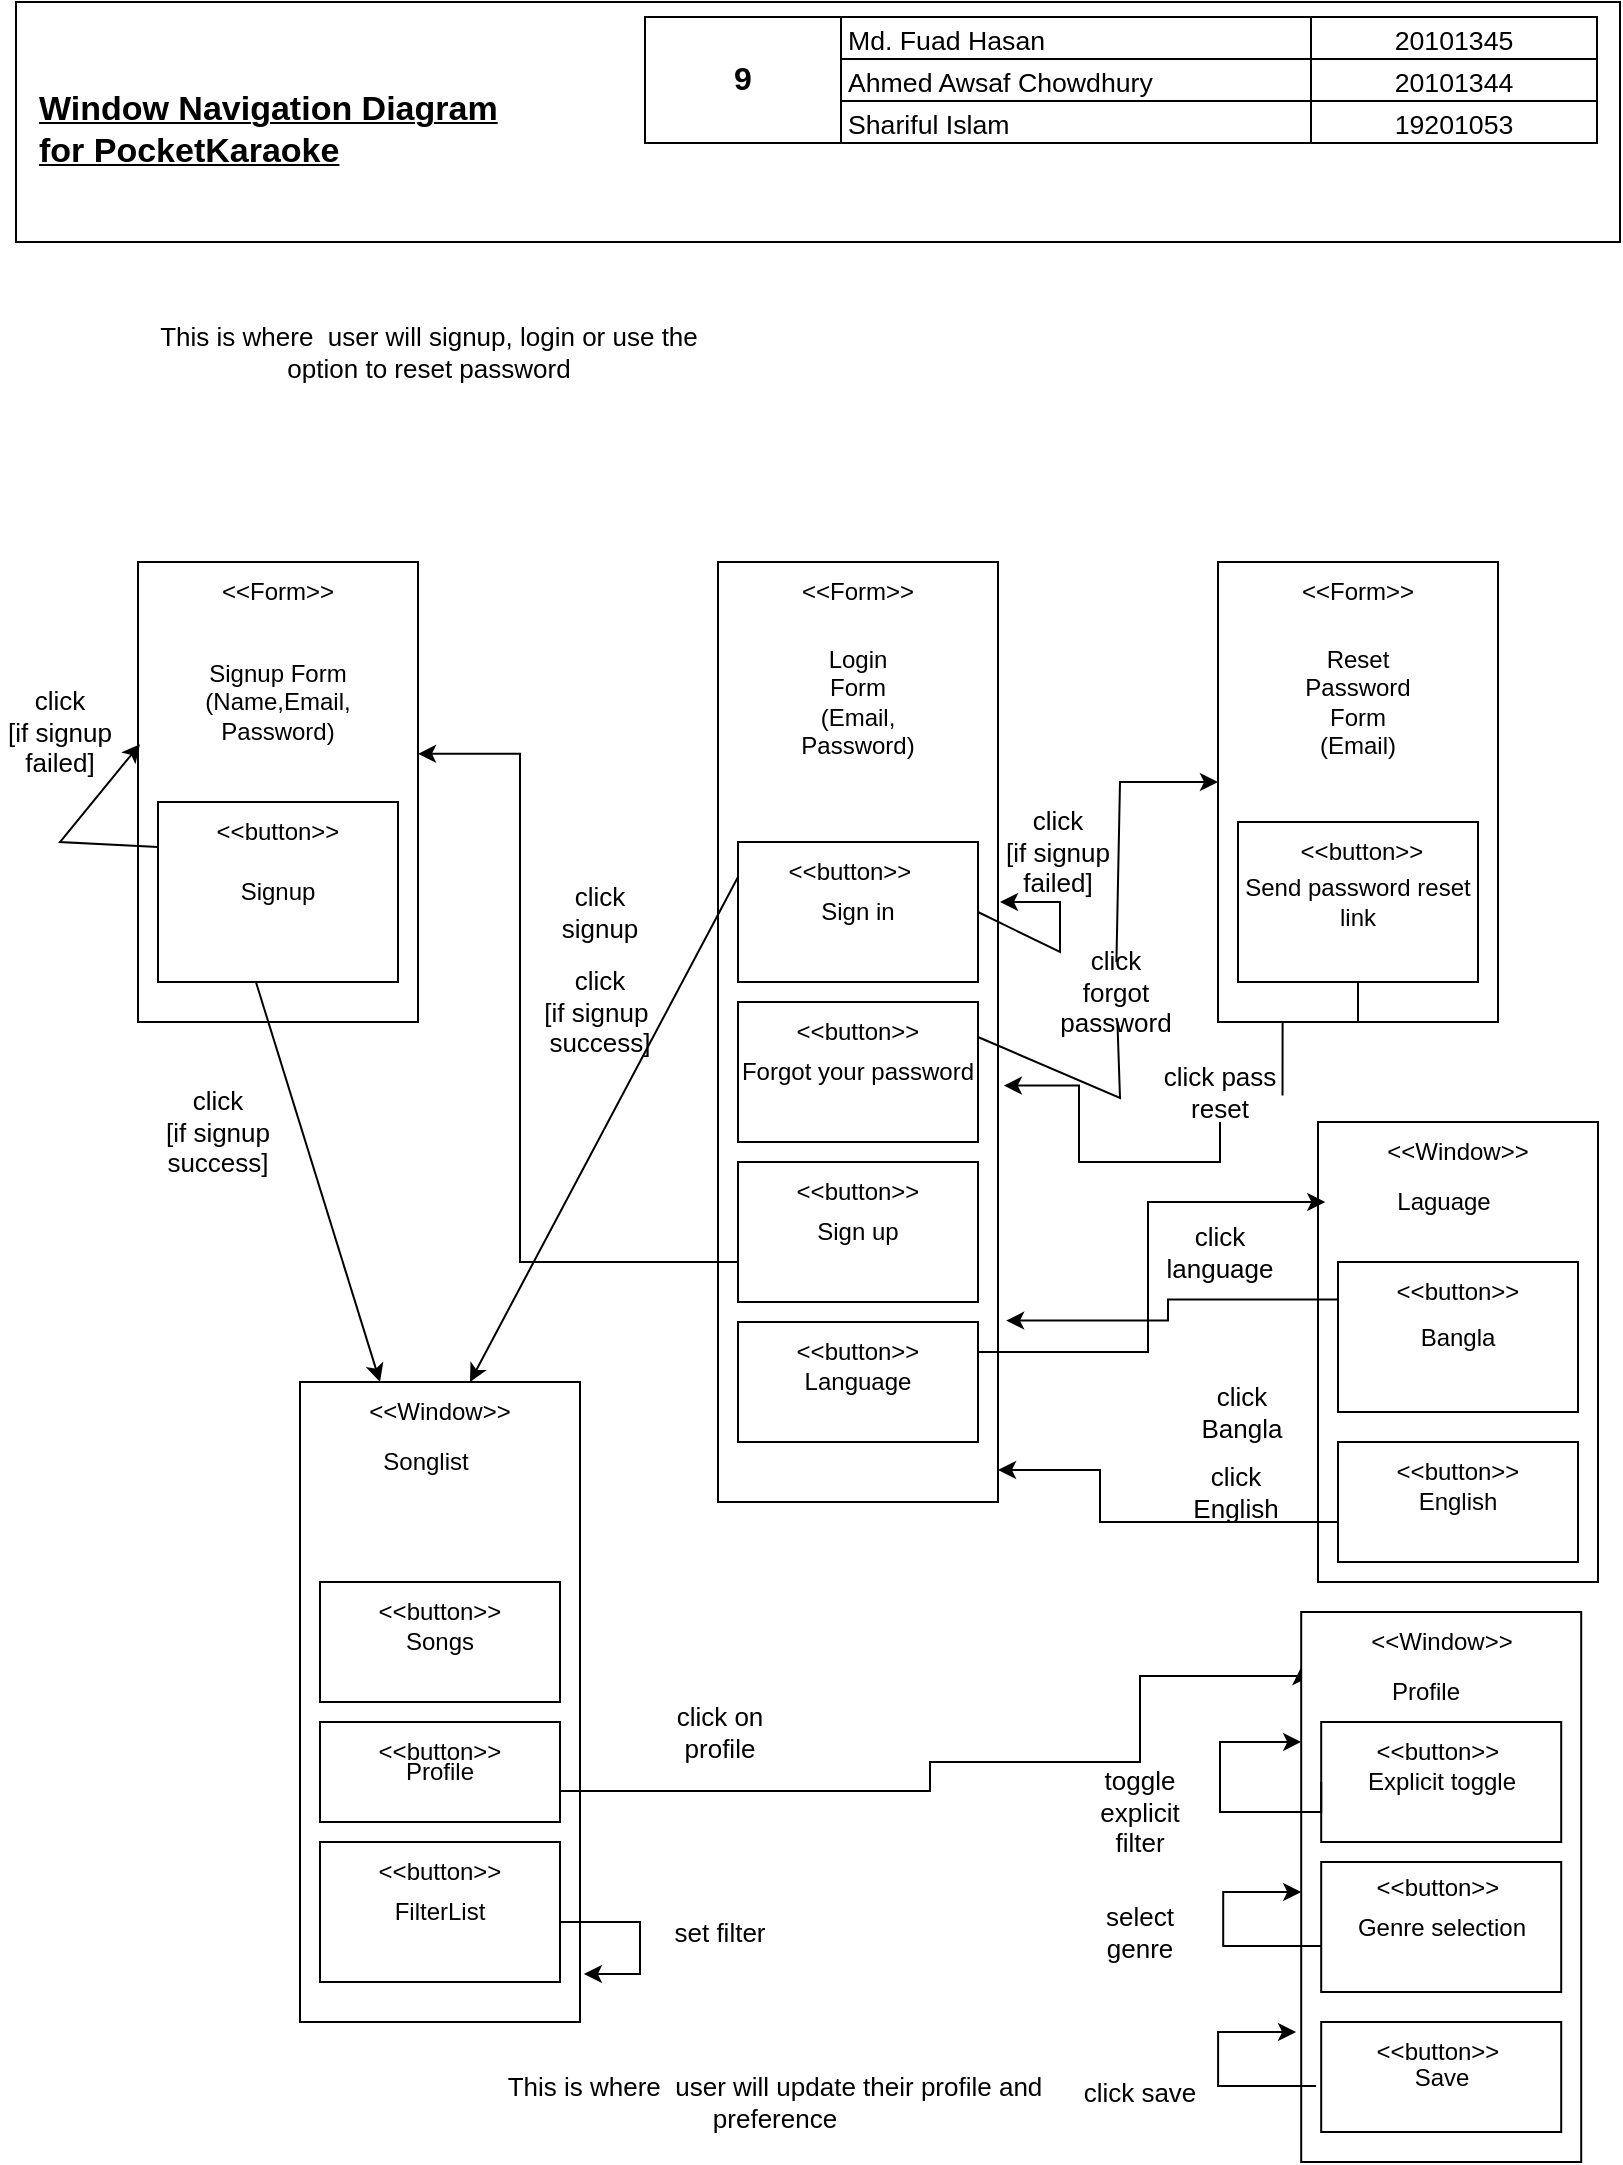 <mxfile version="17.4.6" type="github" pages="2">
  <diagram id="owH88kbiLFVOIeeBzZcx" name="Page-1">
    <mxGraphModel dx="868" dy="425" grid="1" gridSize="10" guides="1" tooltips="1" connect="1" arrows="1" fold="1" page="1" pageScale="1" pageWidth="850" pageHeight="1100" math="0" shadow="0">
      <root>
        <mxCell id="0" />
        <mxCell id="1" parent="0" />
        <mxCell id="UJMOczX7DfV2FB-4b8eR-1" value="&lt;div align=&quot;left&quot;&gt;&lt;u&gt;&lt;b&gt;&lt;font style=&quot;font-size: 17px&quot;&gt;&lt;br&gt;&lt;/font&gt;&lt;/b&gt;&lt;/u&gt;&lt;/div&gt;&lt;div align=&quot;left&quot;&gt;&lt;u&gt;&lt;b&gt;&lt;font style=&quot;font-size: 17px&quot;&gt;&lt;br&gt;&lt;/font&gt;&lt;/b&gt;&lt;/u&gt;&lt;/div&gt;&lt;div align=&quot;left&quot;&gt;&lt;u&gt;&lt;b&gt;&lt;font style=&quot;font-size: 17px&quot;&gt;&lt;/font&gt;&lt;/b&gt;&lt;/u&gt;&lt;b&gt;&lt;font style=&quot;font-size: 17px&quot;&gt;&lt;span style=&quot;white-space: pre&quot;&gt;&lt;span style=&quot;white-space: pre&quot;&gt; &lt;/span&gt; &lt;/span&gt;&lt;/font&gt;&lt;/b&gt;&lt;u&gt;&lt;b&gt;&lt;font style=&quot;font-size: 17px&quot;&gt;Window Navigation Diagram&lt;/font&gt;&lt;/b&gt;&lt;/u&gt;&lt;/div&gt;&lt;div align=&quot;left&quot;&gt;&lt;u&gt;&lt;b&gt;&lt;font style=&quot;font-size: 17px&quot;&gt;&lt;/font&gt;&lt;/b&gt;&lt;/u&gt;&lt;b&gt;&lt;font style=&quot;font-size: 17px&quot;&gt;&lt;span style=&quot;white-space: pre&quot;&gt;&lt;span style=&quot;white-space: pre&quot;&gt; &lt;/span&gt; &lt;/span&gt;&lt;/font&gt;&lt;/b&gt;&lt;u&gt;&lt;b&gt;&lt;font style=&quot;font-size: 17px&quot;&gt;for PocketKaraoke&lt;/font&gt;&lt;/b&gt;&lt;/u&gt;&lt;/div&gt;&lt;div align=&quot;left&quot;&gt;&lt;br&gt;&lt;/div&gt;&lt;div align=&quot;left&quot;&gt;&lt;br&gt;&lt;/div&gt;&lt;div align=&quot;left&quot;&gt;&lt;br&gt;&lt;/div&gt;" style="rounded=0;whiteSpace=wrap;html=1;fontSize=9;fillColor=none;align=left;" parent="1" vertex="1">
          <mxGeometry x="8" y="10" width="802" height="120" as="geometry" />
        </mxCell>
        <mxCell id="UJMOczX7DfV2FB-4b8eR-2" value="&lt;table dir=&quot;ltr&quot; style=&quot;table-layout: fixed ; font-size: 10pt ; font-family: &amp;quot;arial&amp;quot; ; width: 0px ; border-collapse: collapse ; border: none&quot; cellspacing=&quot;0&quot; cellpadding=&quot;0&quot; border=&quot;1&quot;&gt;&lt;colgroup&gt;&lt;col width=&quot;98&quot;&gt;&lt;col width=&quot;235&quot;&gt;&lt;col width=&quot;143&quot;&gt;&lt;/colgroup&gt;&lt;tbody&gt;&lt;tr style=&quot;height: 21px&quot;&gt;&lt;td style=&quot;border-color: rgb(0, 0, 0); border-style: solid; border-width: 1px; overflow: hidden; padding: 0px 3px; vertical-align: middle; font-size: 12pt; font-weight: bold; overflow-wrap: break-word; text-align: center;&quot; rowspan=&quot;3&quot; colspan=&quot;1&quot;&gt;&lt;span&gt;&lt;div style=&quot;max-height: 63px&quot;&gt;9&lt;/div&gt;&lt;/span&gt;&lt;/td&gt;&lt;td style=&quot;border-top: 1px solid rgb(0, 0, 0); border-right: 1px solid rgb(0, 0, 0); border-bottom: 1px solid rgb(0, 0, 0); overflow: hidden; padding: 0px 3px; vertical-align: bottom; overflow-wrap: break-word;&quot;&gt;Md. Fuad Hasan&lt;/td&gt;&lt;td style=&quot;border-top: 1px solid rgb(0, 0, 0); border-right: 1px solid rgb(0, 0, 0); border-bottom: 1px solid rgb(0, 0, 0); overflow: hidden; padding: 0px 3px; vertical-align: bottom; overflow-wrap: break-word; text-align: center;&quot;&gt;20101345&lt;/td&gt;&lt;/tr&gt;&lt;tr style=&quot;height: 21px&quot;&gt;&lt;td style=&quot;border-right: 1px solid rgb(0, 0, 0); border-bottom: 1px solid rgb(0, 0, 0); overflow: hidden; padding: 0px 3px; vertical-align: bottom; overflow-wrap: break-word;&quot;&gt;Ahmed Awsaf Chowdhury&lt;/td&gt;&lt;td style=&quot;border-right: 1px solid rgb(0, 0, 0); border-bottom: 1px solid rgb(0, 0, 0); overflow: hidden; padding: 0px 3px; vertical-align: bottom; overflow-wrap: break-word; text-align: center;&quot;&gt;20101344&lt;/td&gt;&lt;/tr&gt;&lt;tr style=&quot;height: 21px&quot;&gt;&lt;td style=&quot;border-right: 1px solid rgb(0, 0, 0); border-bottom: 1px solid rgb(0, 0, 0); overflow: hidden; padding: 0px 3px; vertical-align: bottom; overflow-wrap: break-word;&quot;&gt;Shariful Islam&lt;/td&gt;&lt;td style=&quot;border-right: 1px solid rgb(0, 0, 0); border-bottom: 1px solid rgb(0, 0, 0); overflow: hidden; padding: 0px 3px; vertical-align: bottom; overflow-wrap: break-word; text-align: center;&quot;&gt;19201053&lt;/td&gt;&lt;/tr&gt;&lt;/tbody&gt;&lt;/table&gt;" style="text;whiteSpace=wrap;html=1;" parent="1" vertex="1">
          <mxGeometry x="320.0" y="10" width="476.43" height="80" as="geometry" />
        </mxCell>
        <mxCell id="ohhDE87T0RinIK9Tm88y-26" value="" style="rounded=0;whiteSpace=wrap;html=1;" parent="1" vertex="1">
          <mxGeometry x="359" y="290" width="140" height="470" as="geometry" />
        </mxCell>
        <mxCell id="ohhDE87T0RinIK9Tm88y-25" style="edgeStyle=orthogonalEdgeStyle;rounded=0;orthogonalLoop=1;jettySize=auto;html=1;exitX=0;exitY=0.25;exitDx=0;exitDy=0;entryX=1;entryY=0.417;entryDx=0;entryDy=0;entryPerimeter=0;" parent="1" source="ohhDE87T0RinIK9Tm88y-34" target="ohhDE87T0RinIK9Tm88y-35" edge="1">
          <mxGeometry relative="1" as="geometry">
            <Array as="points">
              <mxPoint x="369" y="640" />
              <mxPoint x="260" y="640" />
              <mxPoint x="260" y="386" />
            </Array>
          </mxGeometry>
        </mxCell>
        <mxCell id="ohhDE87T0RinIK9Tm88y-27" value="&amp;lt;&amp;lt;Form&amp;gt;&amp;gt;" style="text;html=1;strokeColor=none;fillColor=none;align=center;verticalAlign=middle;whiteSpace=wrap;rounded=0;" parent="1" vertex="1">
          <mxGeometry x="399" y="290" width="60" height="30" as="geometry" />
        </mxCell>
        <mxCell id="ohhDE87T0RinIK9Tm88y-29" value="Sign in" style="rounded=0;whiteSpace=wrap;html=1;" parent="1" vertex="1">
          <mxGeometry x="369" y="430" width="120" height="70" as="geometry" />
        </mxCell>
        <mxCell id="ohhDE87T0RinIK9Tm88y-31" value="Forgot your password" style="rounded=0;whiteSpace=wrap;html=1;" parent="1" vertex="1">
          <mxGeometry x="369" y="510" width="120" height="70" as="geometry" />
        </mxCell>
        <mxCell id="ohhDE87T0RinIK9Tm88y-32" value="&lt;div&gt;Login Form&lt;/div&gt;&lt;div&gt;(Email, Password)&lt;br&gt;&lt;/div&gt;" style="text;html=1;strokeColor=none;fillColor=none;align=center;verticalAlign=middle;whiteSpace=wrap;rounded=0;" parent="1" vertex="1">
          <mxGeometry x="399" y="330" width="60" height="60" as="geometry" />
        </mxCell>
        <mxCell id="ohhDE87T0RinIK9Tm88y-34" value="Sign up" style="rounded=0;whiteSpace=wrap;html=1;" parent="1" vertex="1">
          <mxGeometry x="369" y="590" width="120" height="70" as="geometry" />
        </mxCell>
        <mxCell id="ohhDE87T0RinIK9Tm88y-35" value="" style="rounded=0;whiteSpace=wrap;html=1;" parent="1" vertex="1">
          <mxGeometry x="69" y="290" width="140" height="230" as="geometry" />
        </mxCell>
        <mxCell id="ohhDE87T0RinIK9Tm88y-36" value="&amp;lt;&amp;lt;Form&amp;gt;&amp;gt;" style="text;html=1;strokeColor=none;fillColor=none;align=center;verticalAlign=middle;whiteSpace=wrap;rounded=0;" parent="1" vertex="1">
          <mxGeometry x="109" y="290" width="60" height="30" as="geometry" />
        </mxCell>
        <mxCell id="ohhDE87T0RinIK9Tm88y-38" value="Signup" style="rounded=0;whiteSpace=wrap;html=1;" parent="1" vertex="1">
          <mxGeometry x="79" y="410" width="120" height="90" as="geometry" />
        </mxCell>
        <mxCell id="ohhDE87T0RinIK9Tm88y-39" value="&lt;div&gt;Signup Form&lt;/div&gt;&lt;div&gt;(Name,Email, Password)&lt;br&gt;&lt;/div&gt;" style="text;html=1;strokeColor=none;fillColor=none;align=center;verticalAlign=middle;whiteSpace=wrap;rounded=0;" parent="1" vertex="1">
          <mxGeometry x="109" y="330" width="60" height="60" as="geometry" />
        </mxCell>
        <mxCell id="ohhDE87T0RinIK9Tm88y-43" value="" style="rounded=0;whiteSpace=wrap;html=1;" parent="1" vertex="1">
          <mxGeometry x="609" y="290" width="140" height="230" as="geometry" />
        </mxCell>
        <mxCell id="ohhDE87T0RinIK9Tm88y-44" value="&amp;lt;&amp;lt;Form&amp;gt;&amp;gt;" style="text;html=1;strokeColor=none;fillColor=none;align=center;verticalAlign=middle;whiteSpace=wrap;rounded=0;" parent="1" vertex="1">
          <mxGeometry x="649" y="290" width="60" height="30" as="geometry" />
        </mxCell>
        <mxCell id="ohhDE87T0RinIK9Tm88y-46" value="Send password reset link" style="rounded=0;whiteSpace=wrap;html=1;" parent="1" vertex="1">
          <mxGeometry x="619" y="420" width="120" height="80" as="geometry" />
        </mxCell>
        <mxCell id="ohhDE87T0RinIK9Tm88y-47" value="&lt;div&gt;Reset Password Form&lt;/div&gt;&lt;div&gt;(Email)&lt;br&gt;&lt;/div&gt;" style="text;html=1;strokeColor=none;fillColor=none;align=center;verticalAlign=middle;whiteSpace=wrap;rounded=0;" parent="1" vertex="1">
          <mxGeometry x="649" y="330" width="60" height="60" as="geometry" />
        </mxCell>
        <mxCell id="ohhDE87T0RinIK9Tm88y-48" value="" style="endArrow=classic;html=1;rounded=0;exitX=0.5;exitY=0;exitDx=0;exitDy=0;startArrow=none;" parent="1" source="ohhDE87T0RinIK9Tm88y-99" edge="1">
          <mxGeometry width="50" height="50" relative="1" as="geometry">
            <mxPoint x="490" y="480" as="sourcePoint" />
            <mxPoint x="609" y="400" as="targetPoint" />
            <Array as="points">
              <mxPoint x="560" y="400" />
            </Array>
          </mxGeometry>
        </mxCell>
        <mxCell id="ohhDE87T0RinIK9Tm88y-50" value="Language" style="rounded=0;whiteSpace=wrap;html=1;" parent="1" vertex="1">
          <mxGeometry x="369" y="670" width="120" height="60" as="geometry" />
        </mxCell>
        <mxCell id="ohhDE87T0RinIK9Tm88y-42" style="edgeStyle=orthogonalEdgeStyle;rounded=0;orthogonalLoop=1;jettySize=auto;html=1;exitX=0.5;exitY=1;exitDx=0;exitDy=0;entryX=1.021;entryY=0.557;entryDx=0;entryDy=0;entryPerimeter=0;startArrow=none;" parent="1" source="ohhDE87T0RinIK9Tm88y-101" target="ohhDE87T0RinIK9Tm88y-26" edge="1">
          <mxGeometry relative="1" as="geometry" />
        </mxCell>
        <mxCell id="ohhDE87T0RinIK9Tm88y-53" value="" style="rounded=0;whiteSpace=wrap;html=1;" parent="1" vertex="1">
          <mxGeometry x="659" y="570" width="140" height="230" as="geometry" />
        </mxCell>
        <mxCell id="ohhDE87T0RinIK9Tm88y-54" value="&amp;lt;&amp;lt;Window&amp;gt;&amp;gt;" style="text;html=1;strokeColor=none;fillColor=none;align=center;verticalAlign=middle;whiteSpace=wrap;rounded=0;" parent="1" vertex="1">
          <mxGeometry x="699" y="570" width="60" height="30" as="geometry" />
        </mxCell>
        <mxCell id="ohhDE87T0RinIK9Tm88y-56" value="Bangla" style="rounded=0;whiteSpace=wrap;html=1;" parent="1" vertex="1">
          <mxGeometry x="669" y="640" width="120" height="75" as="geometry" />
        </mxCell>
        <mxCell id="ohhDE87T0RinIK9Tm88y-57" value="&lt;div&gt;Laguage&lt;/div&gt;" style="text;html=1;strokeColor=none;fillColor=none;align=center;verticalAlign=middle;whiteSpace=wrap;rounded=0;" parent="1" vertex="1">
          <mxGeometry x="691.57" y="580" width="60" height="60" as="geometry" />
        </mxCell>
        <mxCell id="ohhDE87T0RinIK9Tm88y-58" style="edgeStyle=orthogonalEdgeStyle;rounded=0;orthogonalLoop=1;jettySize=auto;html=1;exitX=1;exitY=0.25;exitDx=0;exitDy=0;entryX=0.026;entryY=0.174;entryDx=0;entryDy=0;entryPerimeter=0;" parent="1" source="ohhDE87T0RinIK9Tm88y-50" target="ohhDE87T0RinIK9Tm88y-53" edge="1">
          <mxGeometry relative="1" as="geometry">
            <mxPoint x="689" y="510" as="sourcePoint" />
            <mxPoint x="511.94" y="600.78" as="targetPoint" />
          </mxGeometry>
        </mxCell>
        <mxCell id="ohhDE87T0RinIK9Tm88y-60" value="English" style="rounded=0;whiteSpace=wrap;html=1;" parent="1" vertex="1">
          <mxGeometry x="669" y="730" width="120" height="60" as="geometry" />
        </mxCell>
        <mxCell id="ohhDE87T0RinIK9Tm88y-61" style="edgeStyle=orthogonalEdgeStyle;rounded=0;orthogonalLoop=1;jettySize=auto;html=1;exitX=0;exitY=0.25;exitDx=0;exitDy=0;entryX=1.029;entryY=0.807;entryDx=0;entryDy=0;entryPerimeter=0;" parent="1" source="ohhDE87T0RinIK9Tm88y-56" target="ohhDE87T0RinIK9Tm88y-26" edge="1">
          <mxGeometry relative="1" as="geometry">
            <mxPoint x="550" y="867.48" as="sourcePoint" />
            <mxPoint x="721.07" y="820" as="targetPoint" />
          </mxGeometry>
        </mxCell>
        <mxCell id="ohhDE87T0RinIK9Tm88y-62" style="edgeStyle=orthogonalEdgeStyle;rounded=0;orthogonalLoop=1;jettySize=auto;html=1;exitX=0;exitY=0.25;exitDx=0;exitDy=0;" parent="1" source="ohhDE87T0RinIK9Tm88y-60" edge="1">
          <mxGeometry relative="1" as="geometry">
            <mxPoint x="676.43" y="752.5" as="sourcePoint" />
            <mxPoint x="499" y="744" as="targetPoint" />
            <Array as="points">
              <mxPoint x="669" y="770" />
              <mxPoint x="550" y="770" />
              <mxPoint x="550" y="744" />
            </Array>
          </mxGeometry>
        </mxCell>
        <mxCell id="ohhDE87T0RinIK9Tm88y-63" value="" style="rounded=0;whiteSpace=wrap;html=1;" parent="1" vertex="1">
          <mxGeometry x="150" y="700" width="140" height="320" as="geometry" />
        </mxCell>
        <mxCell id="ohhDE87T0RinIK9Tm88y-64" value="&amp;lt;&amp;lt;Window&amp;gt;&amp;gt;" style="text;html=1;strokeColor=none;fillColor=none;align=center;verticalAlign=middle;whiteSpace=wrap;rounded=0;" parent="1" vertex="1">
          <mxGeometry x="190" y="700" width="60" height="30" as="geometry" />
        </mxCell>
        <mxCell id="ohhDE87T0RinIK9Tm88y-66" value="Songs" style="rounded=0;whiteSpace=wrap;html=1;" parent="1" vertex="1">
          <mxGeometry x="160" y="800" width="120" height="60" as="geometry" />
        </mxCell>
        <mxCell id="ohhDE87T0RinIK9Tm88y-67" value="&lt;div&gt;Songlist&lt;/div&gt;" style="text;html=1;strokeColor=none;fillColor=none;align=center;verticalAlign=middle;whiteSpace=wrap;rounded=0;" parent="1" vertex="1">
          <mxGeometry x="182.57" y="710" width="60" height="60" as="geometry" />
        </mxCell>
        <mxCell id="ohhDE87T0RinIK9Tm88y-69" value="Profile" style="rounded=0;whiteSpace=wrap;html=1;" parent="1" vertex="1">
          <mxGeometry x="160" y="870" width="120" height="50" as="geometry" />
        </mxCell>
        <mxCell id="ohhDE87T0RinIK9Tm88y-71" value="FilterList" style="rounded=0;whiteSpace=wrap;html=1;" parent="1" vertex="1">
          <mxGeometry x="160" y="930" width="120" height="70" as="geometry" />
        </mxCell>
        <mxCell id="ohhDE87T0RinIK9Tm88y-72" style="edgeStyle=orthogonalEdgeStyle;rounded=0;orthogonalLoop=1;jettySize=auto;html=1;exitX=1;exitY=0;exitDx=0;exitDy=0;entryX=1.014;entryY=0.925;entryDx=0;entryDy=0;entryPerimeter=0;" parent="1" source="ohhDE87T0RinIK9Tm88y-71" target="ohhDE87T0RinIK9Tm88y-63" edge="1">
          <mxGeometry relative="1" as="geometry">
            <mxPoint x="676.43" y="827.5" as="sourcePoint" />
            <mxPoint x="400" y="970" as="targetPoint" />
            <Array as="points">
              <mxPoint x="320" y="970" />
              <mxPoint x="320" y="996" />
            </Array>
          </mxGeometry>
        </mxCell>
        <mxCell id="ohhDE87T0RinIK9Tm88y-75" style="edgeStyle=orthogonalEdgeStyle;rounded=0;orthogonalLoop=1;jettySize=auto;html=1;exitX=1;exitY=0;exitDx=0;exitDy=0;entryX=0;entryY=0.1;entryDx=0;entryDy=0;entryPerimeter=0;" parent="1" target="ohhDE87T0RinIK9Tm88y-76" edge="1">
          <mxGeometry relative="1" as="geometry">
            <mxPoint x="280" y="904.5" as="sourcePoint" />
            <mxPoint x="400" y="904.5" as="targetPoint" />
            <Array as="points">
              <mxPoint x="465" y="905" />
              <mxPoint x="465" y="890" />
              <mxPoint x="570" y="890" />
              <mxPoint x="570" y="847" />
            </Array>
          </mxGeometry>
        </mxCell>
        <mxCell id="ohhDE87T0RinIK9Tm88y-76" value="" style="rounded=0;whiteSpace=wrap;html=1;" parent="1" vertex="1">
          <mxGeometry x="650.6" y="815" width="140" height="275" as="geometry" />
        </mxCell>
        <mxCell id="ohhDE87T0RinIK9Tm88y-77" value="&amp;lt;&amp;lt;Window&amp;gt;&amp;gt;" style="text;html=1;strokeColor=none;fillColor=none;align=center;verticalAlign=middle;whiteSpace=wrap;rounded=0;" parent="1" vertex="1">
          <mxGeometry x="690.6" y="815" width="60" height="30" as="geometry" />
        </mxCell>
        <mxCell id="ohhDE87T0RinIK9Tm88y-79" value="Explicit toggle" style="rounded=0;whiteSpace=wrap;html=1;" parent="1" vertex="1">
          <mxGeometry x="660.6" y="870" width="120" height="60" as="geometry" />
        </mxCell>
        <mxCell id="ohhDE87T0RinIK9Tm88y-80" value="&lt;div&gt;Profile&lt;/div&gt;" style="text;html=1;strokeColor=none;fillColor=none;align=center;verticalAlign=middle;whiteSpace=wrap;rounded=0;" parent="1" vertex="1">
          <mxGeometry x="683.17" y="825" width="60" height="60" as="geometry" />
        </mxCell>
        <mxCell id="ohhDE87T0RinIK9Tm88y-82" value="Genre selection" style="rounded=0;whiteSpace=wrap;html=1;" parent="1" vertex="1">
          <mxGeometry x="660.6" y="940" width="120" height="65" as="geometry" />
        </mxCell>
        <mxCell id="ohhDE87T0RinIK9Tm88y-84" value="Save" style="rounded=0;whiteSpace=wrap;html=1;" parent="1" vertex="1">
          <mxGeometry x="660.6" y="1020" width="120" height="55" as="geometry" />
        </mxCell>
        <mxCell id="ohhDE87T0RinIK9Tm88y-85" style="edgeStyle=orthogonalEdgeStyle;rounded=0;orthogonalLoop=1;jettySize=auto;html=1;exitX=0;exitY=0.5;exitDx=0;exitDy=0;entryX=0;entryY=0.322;entryDx=0;entryDy=0;entryPerimeter=0;" parent="1" source="ohhDE87T0RinIK9Tm88y-79" edge="1">
          <mxGeometry relative="1" as="geometry">
            <mxPoint x="291.6" y="819.5" as="sourcePoint" />
            <mxPoint x="650.6" y="879.99" as="targetPoint" />
            <Array as="points">
              <mxPoint x="610" y="915" />
              <mxPoint x="610" y="880" />
            </Array>
          </mxGeometry>
        </mxCell>
        <mxCell id="ohhDE87T0RinIK9Tm88y-86" style="edgeStyle=orthogonalEdgeStyle;rounded=0;orthogonalLoop=1;jettySize=auto;html=1;exitX=0;exitY=0.5;exitDx=0;exitDy=0;entryX=0;entryY=0.322;entryDx=0;entryDy=0;entryPerimeter=0;" parent="1" edge="1">
          <mxGeometry relative="1" as="geometry">
            <mxPoint x="660.6" y="982" as="sourcePoint" />
            <mxPoint x="650.6" y="955.04" as="targetPoint" />
            <Array as="points">
              <mxPoint x="611.6" y="982" />
              <mxPoint x="611.6" y="955" />
            </Array>
          </mxGeometry>
        </mxCell>
        <mxCell id="ohhDE87T0RinIK9Tm88y-87" style="edgeStyle=orthogonalEdgeStyle;rounded=0;orthogonalLoop=1;jettySize=auto;html=1;exitX=0;exitY=0.5;exitDx=0;exitDy=0;entryX=0;entryY=0.322;entryDx=0;entryDy=0;entryPerimeter=0;" parent="1" edge="1">
          <mxGeometry relative="1" as="geometry">
            <mxPoint x="658.03" y="1052" as="sourcePoint" />
            <mxPoint x="648.03" y="1025.04" as="targetPoint" />
            <Array as="points">
              <mxPoint x="609.03" y="1052" />
              <mxPoint x="609.03" y="1025" />
            </Array>
          </mxGeometry>
        </mxCell>
        <mxCell id="ohhDE87T0RinIK9Tm88y-90" value="" style="endArrow=classic;html=1;rounded=0;exitX=0;exitY=0.25;exitDx=0;exitDy=0;entryX=0.75;entryY=0;entryDx=0;entryDy=0;" parent="1" source="ohhDE87T0RinIK9Tm88y-29" target="ohhDE87T0RinIK9Tm88y-64" edge="1">
          <mxGeometry width="50" height="50" relative="1" as="geometry">
            <mxPoint x="499" y="567.5" as="sourcePoint" />
            <mxPoint x="619" y="410" as="targetPoint" />
          </mxGeometry>
        </mxCell>
        <mxCell id="ohhDE87T0RinIK9Tm88y-91" value="" style="endArrow=classic;html=1;rounded=0;exitX=1;exitY=0.5;exitDx=0;exitDy=0;" parent="1" source="ohhDE87T0RinIK9Tm88y-29" edge="1">
          <mxGeometry width="50" height="50" relative="1" as="geometry">
            <mxPoint x="509" y="577.5" as="sourcePoint" />
            <mxPoint x="500" y="460" as="targetPoint" />
            <Array as="points">
              <mxPoint x="530" y="485" />
              <mxPoint x="530" y="460" />
            </Array>
          </mxGeometry>
        </mxCell>
        <mxCell id="ohhDE87T0RinIK9Tm88y-92" value="" style="endArrow=classic;html=1;rounded=0;exitX=0.408;exitY=1;exitDx=0;exitDy=0;entryX=0;entryY=0;entryDx=0;entryDy=0;exitPerimeter=0;" parent="1" source="ohhDE87T0RinIK9Tm88y-38" target="ohhDE87T0RinIK9Tm88y-64" edge="1">
          <mxGeometry width="50" height="50" relative="1" as="geometry">
            <mxPoint x="379" y="487.5" as="sourcePoint" />
            <mxPoint x="245" y="710" as="targetPoint" />
          </mxGeometry>
        </mxCell>
        <mxCell id="ohhDE87T0RinIK9Tm88y-93" value="click signup" style="text;html=1;strokeColor=none;fillColor=none;align=center;verticalAlign=middle;whiteSpace=wrap;rounded=0;fontSize=13;" parent="1" vertex="1">
          <mxGeometry x="270" y="450" width="60" height="30" as="geometry" />
        </mxCell>
        <mxCell id="ohhDE87T0RinIK9Tm88y-94" value="click&lt;br&gt;[if signup success]" style="text;html=1;strokeColor=none;fillColor=none;align=center;verticalAlign=middle;whiteSpace=wrap;rounded=0;fontSize=13;" parent="1" vertex="1">
          <mxGeometry x="79" y="560" width="60" height="30" as="geometry" />
        </mxCell>
        <mxCell id="ohhDE87T0RinIK9Tm88y-95" value="" style="endArrow=classic;html=1;rounded=0;exitX=0;exitY=0.25;exitDx=0;exitDy=0;entryX=0.007;entryY=0.396;entryDx=0;entryDy=0;entryPerimeter=0;" parent="1" source="ohhDE87T0RinIK9Tm88y-38" target="ohhDE87T0RinIK9Tm88y-35" edge="1">
          <mxGeometry width="50" height="50" relative="1" as="geometry">
            <mxPoint x="137.96" y="510" as="sourcePoint" />
            <mxPoint x="200" y="710" as="targetPoint" />
            <Array as="points">
              <mxPoint x="30" y="430" />
            </Array>
          </mxGeometry>
        </mxCell>
        <mxCell id="ohhDE87T0RinIK9Tm88y-96" value="click&lt;br&gt;[if signup failed]" style="text;html=1;strokeColor=none;fillColor=none;align=center;verticalAlign=middle;whiteSpace=wrap;rounded=0;fontSize=13;" parent="1" vertex="1">
          <mxGeometry y="360" width="60" height="30" as="geometry" />
        </mxCell>
        <mxCell id="ohhDE87T0RinIK9Tm88y-97" value="click&lt;br&gt;[if signup&amp;nbsp;&lt;br&gt;success]" style="text;html=1;strokeColor=none;fillColor=none;align=center;verticalAlign=middle;whiteSpace=wrap;rounded=0;fontSize=13;" parent="1" vertex="1">
          <mxGeometry x="270" y="500" width="60" height="30" as="geometry" />
        </mxCell>
        <mxCell id="ohhDE87T0RinIK9Tm88y-98" value="click&lt;br&gt;[if signup failed]" style="text;html=1;strokeColor=none;fillColor=none;align=center;verticalAlign=middle;whiteSpace=wrap;rounded=0;fontSize=13;" parent="1" vertex="1">
          <mxGeometry x="499" y="420" width="60" height="30" as="geometry" />
        </mxCell>
        <mxCell id="ohhDE87T0RinIK9Tm88y-99" value="click forgot password" style="text;html=1;strokeColor=none;fillColor=none;align=center;verticalAlign=middle;whiteSpace=wrap;rounded=0;fontSize=13;" parent="1" vertex="1">
          <mxGeometry x="528.21" y="490" width="60" height="30" as="geometry" />
        </mxCell>
        <mxCell id="ohhDE87T0RinIK9Tm88y-100" value="" style="endArrow=none;html=1;rounded=0;exitX=1;exitY=0.25;exitDx=0;exitDy=0;" parent="1" source="ohhDE87T0RinIK9Tm88y-31" target="ohhDE87T0RinIK9Tm88y-99" edge="1">
          <mxGeometry width="50" height="50" relative="1" as="geometry">
            <mxPoint x="489" y="557.5" as="sourcePoint" />
            <mxPoint x="609" y="400" as="targetPoint" />
            <Array as="points">
              <mxPoint x="560" y="558" />
            </Array>
          </mxGeometry>
        </mxCell>
        <mxCell id="ohhDE87T0RinIK9Tm88y-101" value="click pass reset" style="text;html=1;strokeColor=none;fillColor=none;align=center;verticalAlign=middle;whiteSpace=wrap;rounded=0;fontSize=13;" parent="1" vertex="1">
          <mxGeometry x="580" y="540" width="60" height="30" as="geometry" />
        </mxCell>
        <mxCell id="ohhDE87T0RinIK9Tm88y-102" value="" style="edgeStyle=orthogonalEdgeStyle;rounded=0;orthogonalLoop=1;jettySize=auto;html=1;exitX=0.5;exitY=1;exitDx=0;exitDy=0;entryX=1.021;entryY=0.557;entryDx=0;entryDy=0;entryPerimeter=0;endArrow=none;" parent="1" source="ohhDE87T0RinIK9Tm88y-46" target="ohhDE87T0RinIK9Tm88y-101" edge="1">
          <mxGeometry relative="1" as="geometry">
            <mxPoint x="679" y="500" as="sourcePoint" />
            <mxPoint x="501.94" y="551.79" as="targetPoint" />
          </mxGeometry>
        </mxCell>
        <mxCell id="ohhDE87T0RinIK9Tm88y-103" value="click language" style="text;html=1;strokeColor=none;fillColor=none;align=center;verticalAlign=middle;whiteSpace=wrap;rounded=0;fontSize=13;" parent="1" vertex="1">
          <mxGeometry x="580" y="620" width="60" height="30" as="geometry" />
        </mxCell>
        <mxCell id="0wEsxX-FGUgccfrczTZL-1" value="click on profile" style="text;html=1;strokeColor=none;fillColor=none;align=center;verticalAlign=middle;whiteSpace=wrap;rounded=0;fontSize=13;" parent="1" vertex="1">
          <mxGeometry x="330" y="860" width="60" height="30" as="geometry" />
        </mxCell>
        <mxCell id="0wEsxX-FGUgccfrczTZL-2" value="set filter" style="text;html=1;strokeColor=none;fillColor=none;align=center;verticalAlign=middle;whiteSpace=wrap;rounded=0;fontSize=13;" parent="1" vertex="1">
          <mxGeometry x="330" y="960" width="60" height="30" as="geometry" />
        </mxCell>
        <mxCell id="0wEsxX-FGUgccfrczTZL-3" value="toggle explicit filter" style="text;html=1;strokeColor=none;fillColor=none;align=center;verticalAlign=middle;whiteSpace=wrap;rounded=0;fontSize=13;" parent="1" vertex="1">
          <mxGeometry x="540" y="900" width="60" height="30" as="geometry" />
        </mxCell>
        <mxCell id="0wEsxX-FGUgccfrczTZL-4" value="select genre" style="text;html=1;strokeColor=none;fillColor=none;align=center;verticalAlign=middle;whiteSpace=wrap;rounded=0;fontSize=13;" parent="1" vertex="1">
          <mxGeometry x="540" y="960" width="60" height="30" as="geometry" />
        </mxCell>
        <mxCell id="0wEsxX-FGUgccfrczTZL-5" value="click save" style="text;html=1;strokeColor=none;fillColor=none;align=center;verticalAlign=middle;whiteSpace=wrap;rounded=0;fontSize=13;" parent="1" vertex="1">
          <mxGeometry x="540" y="1040" width="60" height="30" as="geometry" />
        </mxCell>
        <mxCell id="0wEsxX-FGUgccfrczTZL-6" value="click Bangla" style="text;html=1;strokeColor=none;fillColor=none;align=center;verticalAlign=middle;whiteSpace=wrap;rounded=0;fontSize=13;" parent="1" vertex="1">
          <mxGeometry x="590.6" y="700" width="60" height="30" as="geometry" />
        </mxCell>
        <mxCell id="0wEsxX-FGUgccfrczTZL-7" value="click English" style="text;html=1;strokeColor=none;fillColor=none;align=center;verticalAlign=middle;whiteSpace=wrap;rounded=0;fontSize=13;" parent="1" vertex="1">
          <mxGeometry x="588.21" y="740" width="60" height="30" as="geometry" />
        </mxCell>
        <mxCell id="kIgLjkbzQSGgk2S7y9AT-1" value="This is where&amp;nbsp; user will signup, login or use the option to reset password" style="text;html=1;strokeColor=none;fillColor=none;align=center;verticalAlign=middle;whiteSpace=wrap;rounded=0;fontSize=13;" parent="1" vertex="1">
          <mxGeometry x="70" y="170" width="289" height="30" as="geometry" />
        </mxCell>
        <mxCell id="kIgLjkbzQSGgk2S7y9AT-2" value="This is where&amp;nbsp; user will update their profile and preference" style="text;html=1;strokeColor=none;fillColor=none;align=center;verticalAlign=middle;whiteSpace=wrap;rounded=0;fontSize=13;" parent="1" vertex="1">
          <mxGeometry x="242.57" y="1045" width="289" height="30" as="geometry" />
        </mxCell>
        <mxCell id="FicCZCAtW18CN3MxQ0hN-3" value="&amp;lt;&amp;lt;button&amp;gt;&amp;gt;" style="text;html=1;strokeColor=none;fillColor=none;align=center;verticalAlign=middle;whiteSpace=wrap;rounded=0;" parent="1" vertex="1">
          <mxGeometry x="109" y="410" width="60" height="30" as="geometry" />
        </mxCell>
        <mxCell id="FicCZCAtW18CN3MxQ0hN-4" value="&amp;lt;&amp;lt;button&amp;gt;&amp;gt;" style="text;html=1;strokeColor=none;fillColor=none;align=center;verticalAlign=middle;whiteSpace=wrap;rounded=0;" parent="1" vertex="1">
          <mxGeometry x="395" y="430" width="60" height="30" as="geometry" />
        </mxCell>
        <mxCell id="FicCZCAtW18CN3MxQ0hN-5" value="&amp;lt;&amp;lt;button&amp;gt;&amp;gt;" style="text;html=1;strokeColor=none;fillColor=none;align=center;verticalAlign=middle;whiteSpace=wrap;rounded=0;" parent="1" vertex="1">
          <mxGeometry x="399" y="510" width="60" height="30" as="geometry" />
        </mxCell>
        <mxCell id="FicCZCAtW18CN3MxQ0hN-6" value="&amp;lt;&amp;lt;button&amp;gt;&amp;gt;" style="text;html=1;strokeColor=none;fillColor=none;align=center;verticalAlign=middle;whiteSpace=wrap;rounded=0;" parent="1" vertex="1">
          <mxGeometry x="399" y="590" width="60" height="30" as="geometry" />
        </mxCell>
        <mxCell id="FicCZCAtW18CN3MxQ0hN-7" value="&amp;lt;&amp;lt;button&amp;gt;&amp;gt;" style="text;html=1;strokeColor=none;fillColor=none;align=center;verticalAlign=middle;whiteSpace=wrap;rounded=0;" parent="1" vertex="1">
          <mxGeometry x="399" y="670" width="60" height="30" as="geometry" />
        </mxCell>
        <mxCell id="FicCZCAtW18CN3MxQ0hN-8" value="&amp;lt;&amp;lt;button&amp;gt;&amp;gt;" style="text;html=1;strokeColor=none;fillColor=none;align=center;verticalAlign=middle;whiteSpace=wrap;rounded=0;" parent="1" vertex="1">
          <mxGeometry x="650.6" y="420" width="60" height="30" as="geometry" />
        </mxCell>
        <mxCell id="FicCZCAtW18CN3MxQ0hN-9" value="&amp;lt;&amp;lt;button&amp;gt;&amp;gt;" style="text;html=1;strokeColor=none;fillColor=none;align=center;verticalAlign=middle;whiteSpace=wrap;rounded=0;" parent="1" vertex="1">
          <mxGeometry x="699" y="640" width="60" height="30" as="geometry" />
        </mxCell>
        <mxCell id="FicCZCAtW18CN3MxQ0hN-10" value="&amp;lt;&amp;lt;button&amp;gt;&amp;gt;" style="text;html=1;strokeColor=none;fillColor=none;align=center;verticalAlign=middle;whiteSpace=wrap;rounded=0;" parent="1" vertex="1">
          <mxGeometry x="699" y="730" width="60" height="30" as="geometry" />
        </mxCell>
        <mxCell id="FicCZCAtW18CN3MxQ0hN-12" value="&amp;lt;&amp;lt;button&amp;gt;&amp;gt;" style="text;html=1;strokeColor=none;fillColor=none;align=center;verticalAlign=middle;whiteSpace=wrap;rounded=0;" parent="1" vertex="1">
          <mxGeometry x="190" y="800" width="60" height="30" as="geometry" />
        </mxCell>
        <mxCell id="FicCZCAtW18CN3MxQ0hN-13" value="&amp;lt;&amp;lt;button&amp;gt;&amp;gt;" style="text;html=1;strokeColor=none;fillColor=none;align=center;verticalAlign=middle;whiteSpace=wrap;rounded=0;" parent="1" vertex="1">
          <mxGeometry x="190" y="870" width="60" height="30" as="geometry" />
        </mxCell>
        <mxCell id="FicCZCAtW18CN3MxQ0hN-14" value="&amp;lt;&amp;lt;button&amp;gt;&amp;gt;" style="text;html=1;strokeColor=none;fillColor=none;align=center;verticalAlign=middle;whiteSpace=wrap;rounded=0;" parent="1" vertex="1">
          <mxGeometry x="190" y="930" width="60" height="30" as="geometry" />
        </mxCell>
        <mxCell id="FicCZCAtW18CN3MxQ0hN-15" value="&amp;lt;&amp;lt;button&amp;gt;&amp;gt;" style="text;html=1;strokeColor=none;fillColor=none;align=center;verticalAlign=middle;whiteSpace=wrap;rounded=0;" parent="1" vertex="1">
          <mxGeometry x="689" y="870" width="60" height="30" as="geometry" />
        </mxCell>
        <mxCell id="FicCZCAtW18CN3MxQ0hN-16" value="&amp;lt;&amp;lt;button&amp;gt;&amp;gt;" style="text;html=1;strokeColor=none;fillColor=none;align=center;verticalAlign=middle;whiteSpace=wrap;rounded=0;" parent="1" vertex="1">
          <mxGeometry x="689" y="937.5" width="60" height="30" as="geometry" />
        </mxCell>
        <mxCell id="FicCZCAtW18CN3MxQ0hN-17" value="&amp;lt;&amp;lt;button&amp;gt;&amp;gt;" style="text;html=1;strokeColor=none;fillColor=none;align=center;verticalAlign=middle;whiteSpace=wrap;rounded=0;" parent="1" vertex="1">
          <mxGeometry x="689" y="1020" width="60" height="30" as="geometry" />
        </mxCell>
      </root>
    </mxGraphModel>
  </diagram>
  <diagram id="yTDzXqVm4RIyxyTog45N" name="Page-2">
    <mxGraphModel dx="2170" dy="1063" grid="1" gridSize="10" guides="1" tooltips="1" connect="1" arrows="1" fold="1" page="1" pageScale="1" pageWidth="1400" pageHeight="1700" math="0" shadow="0">
      <root>
        <mxCell id="0" />
        <mxCell id="1" parent="0" />
        <mxCell id="16KeeTD6f36M3qxBFshb-17" style="edgeStyle=orthogonalEdgeStyle;rounded=0;orthogonalLoop=1;jettySize=auto;html=1;exitX=1;exitY=0.75;exitDx=0;exitDy=0;entryX=-0.019;entryY=0.456;entryDx=0;entryDy=0;entryPerimeter=0;" edge="1" parent="1" source="ifJcrgHHRRP8PeEXDCk2-1" target="ifJcrgHHRRP8PeEXDCk2-18">
          <mxGeometry relative="1" as="geometry" />
        </mxCell>
        <mxCell id="16KeeTD6f36M3qxBFshb-18" style="edgeStyle=orthogonalEdgeStyle;rounded=0;orthogonalLoop=1;jettySize=auto;html=1;exitX=1;exitY=0.25;exitDx=0;exitDy=0;entryX=0;entryY=0.25;entryDx=0;entryDy=0;" edge="1" parent="1" source="ifJcrgHHRRP8PeEXDCk2-1" target="ifJcrgHHRRP8PeEXDCk2-12">
          <mxGeometry relative="1" as="geometry" />
        </mxCell>
        <mxCell id="ifJcrgHHRRP8PeEXDCk2-1" value="" style="rounded=0;whiteSpace=wrap;html=1;" parent="1" vertex="1">
          <mxGeometry x="1043" y="182.88" width="140" height="385" as="geometry" />
        </mxCell>
        <mxCell id="ifJcrgHHRRP8PeEXDCk2-2" value="&amp;lt;&amp;lt;Window&amp;gt;&amp;gt;" style="text;html=1;strokeColor=none;fillColor=none;align=center;verticalAlign=middle;whiteSpace=wrap;rounded=0;" parent="1" vertex="1">
          <mxGeometry x="1083" y="192.88" width="60" height="30" as="geometry" />
        </mxCell>
        <mxCell id="ifJcrgHHRRP8PeEXDCk2-4" value="History" style="rounded=0;whiteSpace=wrap;html=1;" parent="1" vertex="1">
          <mxGeometry x="1053" y="332.88" width="120" height="70" as="geometry" />
        </mxCell>
        <mxCell id="ifJcrgHHRRP8PeEXDCk2-6" value="Record" style="rounded=0;whiteSpace=wrap;html=1;" parent="1" vertex="1">
          <mxGeometry x="1053" y="412.88" width="120" height="70" as="geometry" />
        </mxCell>
        <mxCell id="ifJcrgHHRRP8PeEXDCk2-8" value="Play" style="rounded=0;whiteSpace=wrap;html=1;" parent="1" vertex="1">
          <mxGeometry x="1053" y="492.88" width="120" height="70" as="geometry" />
        </mxCell>
        <mxCell id="ifJcrgHHRRP8PeEXDCk2-10" value="Join tournament" style="rounded=0;whiteSpace=wrap;html=1;" parent="1" vertex="1">
          <mxGeometry x="1053" y="252.88" width="120" height="70" as="geometry" />
        </mxCell>
        <mxCell id="ifJcrgHHRRP8PeEXDCk2-12" value="" style="rounded=0;whiteSpace=wrap;html=1;" parent="1" vertex="1">
          <mxGeometry x="1240" y="222.88" width="140" height="210" as="geometry" />
        </mxCell>
        <mxCell id="ifJcrgHHRRP8PeEXDCk2-13" value="&amp;lt;&amp;lt;Window&amp;gt;&amp;gt;" style="text;html=1;strokeColor=none;fillColor=none;align=center;verticalAlign=middle;whiteSpace=wrap;rounded=0;" parent="1" vertex="1">
          <mxGeometry x="1280" y="232.88" width="60" height="30" as="geometry" />
        </mxCell>
        <mxCell id="ifJcrgHHRRP8PeEXDCk2-15" value="Join Tournament" style="rounded=0;whiteSpace=wrap;html=1;" parent="1" vertex="1">
          <mxGeometry x="1250" y="342.88" width="120" height="70" as="geometry" />
        </mxCell>
        <mxCell id="ifJcrgHHRRP8PeEXDCk2-17" value="Enter Tournament id" style="rounded=0;whiteSpace=wrap;html=1;" parent="1" vertex="1">
          <mxGeometry x="1250" y="262.88" width="120" height="70" as="geometry" />
        </mxCell>
        <mxCell id="ifJcrgHHRRP8PeEXDCk2-18" value="" style="rounded=0;whiteSpace=wrap;html=1;" parent="1" vertex="1">
          <mxGeometry x="1240" y="468.5" width="140" height="210" as="geometry" />
        </mxCell>
        <mxCell id="ifJcrgHHRRP8PeEXDCk2-19" value="&amp;lt;&amp;lt;Window&amp;gt;&amp;gt;" style="text;html=1;strokeColor=none;fillColor=none;align=center;verticalAlign=middle;whiteSpace=wrap;rounded=0;" parent="1" vertex="1">
          <mxGeometry x="1280" y="478.5" width="60" height="30" as="geometry" />
        </mxCell>
        <mxCell id="ifJcrgHHRRP8PeEXDCk2-21" value="Show regional Tournament History" style="rounded=0;whiteSpace=wrap;html=1;" parent="1" vertex="1">
          <mxGeometry x="1250" y="588.5" width="120" height="70" as="geometry" />
        </mxCell>
        <mxCell id="ifJcrgHHRRP8PeEXDCk2-23" value="Show local tournament History" style="rounded=0;whiteSpace=wrap;html=1;" parent="1" vertex="1">
          <mxGeometry x="1250" y="508.5" width="120" height="70" as="geometry" />
        </mxCell>
        <mxCell id="ifJcrgHHRRP8PeEXDCk2-24" value="" style="rounded=0;whiteSpace=wrap;html=1;" parent="1" vertex="1">
          <mxGeometry x="803" y="211" width="140" height="290" as="geometry" />
        </mxCell>
        <mxCell id="ifJcrgHHRRP8PeEXDCk2-25" value="&amp;lt;&amp;lt;Window&amp;gt;&amp;gt;" style="text;html=1;strokeColor=none;fillColor=none;align=center;verticalAlign=middle;whiteSpace=wrap;rounded=0;" parent="1" vertex="1">
          <mxGeometry x="843" y="221" width="60" height="30" as="geometry" />
        </mxCell>
        <mxCell id="ifJcrgHHRRP8PeEXDCk2-27" value="Stop Recording" style="rounded=0;whiteSpace=wrap;html=1;" parent="1" vertex="1">
          <mxGeometry x="813" y="331" width="120" height="70" as="geometry" />
        </mxCell>
        <mxCell id="ifJcrgHHRRP8PeEXDCk2-29" value="Start Recording" style="rounded=0;whiteSpace=wrap;html=1;" parent="1" vertex="1">
          <mxGeometry x="813" y="251" width="120" height="70" as="geometry" />
        </mxCell>
        <mxCell id="ifJcrgHHRRP8PeEXDCk2-30" value="" style="rounded=0;whiteSpace=wrap;html=1;" parent="1" vertex="1">
          <mxGeometry x="803" y="551" width="140" height="110" as="geometry" />
        </mxCell>
        <mxCell id="ifJcrgHHRRP8PeEXDCk2-31" value="&amp;lt;&amp;lt;Window&amp;gt;&amp;gt;" style="text;html=1;strokeColor=none;fillColor=none;align=center;verticalAlign=middle;whiteSpace=wrap;rounded=0;" parent="1" vertex="1">
          <mxGeometry x="843" y="561" width="60" height="30" as="geometry" />
        </mxCell>
        <mxCell id="ifJcrgHHRRP8PeEXDCk2-32" value="&amp;lt;&amp;lt;Button&amp;gt;&amp;gt;" style="rounded=0;whiteSpace=wrap;html=1;" parent="1" vertex="1">
          <mxGeometry x="813" y="601" width="120" height="30" as="geometry" />
        </mxCell>
        <mxCell id="ifJcrgHHRRP8PeEXDCk2-33" value="Show Tournament History" style="rounded=0;whiteSpace=wrap;html=1;" parent="1" vertex="1">
          <mxGeometry x="813" y="631" width="120" height="30" as="geometry" />
        </mxCell>
        <mxCell id="ifJcrgHHRRP8PeEXDCk2-34" value="" style="rounded=0;whiteSpace=wrap;html=1;" parent="1" vertex="1">
          <mxGeometry x="803" y="531" width="140" height="130" as="geometry" />
        </mxCell>
        <mxCell id="ifJcrgHHRRP8PeEXDCk2-35" value="&amp;lt;&amp;lt;Window&amp;gt;&amp;gt;" style="text;html=1;strokeColor=none;fillColor=none;align=center;verticalAlign=middle;whiteSpace=wrap;rounded=0;" parent="1" vertex="1">
          <mxGeometry x="843" y="541" width="60" height="30" as="geometry" />
        </mxCell>
        <mxCell id="ifJcrgHHRRP8PeEXDCk2-37" value="Select audio to play" style="rounded=0;whiteSpace=wrap;html=1;" parent="1" vertex="1">
          <mxGeometry x="813" y="571" width="120" height="70" as="geometry" />
        </mxCell>
        <mxCell id="ifJcrgHHRRP8PeEXDCk2-39" value="Save" style="rounded=0;whiteSpace=wrap;html=1;" parent="1" vertex="1">
          <mxGeometry x="813" y="411" width="120" height="75" as="geometry" />
        </mxCell>
        <mxCell id="ifJcrgHHRRP8PeEXDCk2-44" value="Click play" style="text;html=1;strokeColor=none;fillColor=none;align=center;verticalAlign=middle;whiteSpace=wrap;rounded=0;" parent="1" vertex="1">
          <mxGeometry x="943" y="566" width="60" height="30" as="geometry" />
        </mxCell>
        <mxCell id="ifJcrgHHRRP8PeEXDCk2-45" value="Click record" style="text;html=1;strokeColor=none;fillColor=none;align=center;verticalAlign=middle;whiteSpace=wrap;rounded=0;" parent="1" vertex="1">
          <mxGeometry x="980" y="366" width="60" height="30" as="geometry" />
        </mxCell>
        <mxCell id="ifJcrgHHRRP8PeEXDCk2-46" value="Click History" style="text;html=1;strokeColor=none;fillColor=none;align=center;verticalAlign=middle;whiteSpace=wrap;rounded=0;" parent="1" vertex="1">
          <mxGeometry x="1180" y="578.5" width="60" height="30" as="geometry" />
        </mxCell>
        <mxCell id="ifJcrgHHRRP8PeEXDCk2-47" value="Click Join tournament" style="text;html=1;strokeColor=none;fillColor=none;align=center;verticalAlign=middle;whiteSpace=wrap;rounded=0;" parent="1" vertex="1">
          <mxGeometry x="1190" y="231.62" width="40" height="30" as="geometry" />
        </mxCell>
        <mxCell id="ifJcrgHHRRP8PeEXDCk2-48" value="" style="rounded=0;whiteSpace=wrap;html=1;" parent="1" vertex="1">
          <mxGeometry x="585" y="1027" width="140" height="475" as="geometry" />
        </mxCell>
        <mxCell id="ifJcrgHHRRP8PeEXDCk2-49" value="&amp;lt;&amp;lt;Window&amp;gt;&amp;gt;" style="text;html=1;strokeColor=none;fillColor=none;align=center;verticalAlign=middle;whiteSpace=wrap;rounded=0;" parent="1" vertex="1">
          <mxGeometry x="625" y="1037" width="60" height="30" as="geometry" />
        </mxCell>
        <mxCell id="ifJcrgHHRRP8PeEXDCk2-51" value="See Challenge Histroy" style="rounded=0;whiteSpace=wrap;html=1;" parent="1" vertex="1">
          <mxGeometry x="595" y="1177" width="120" height="70" as="geometry" />
        </mxCell>
        <mxCell id="ifJcrgHHRRP8PeEXDCk2-53" value="Record" style="rounded=0;whiteSpace=wrap;html=1;" parent="1" vertex="1">
          <mxGeometry x="595" y="1257" width="120" height="70" as="geometry" />
        </mxCell>
        <mxCell id="ifJcrgHHRRP8PeEXDCk2-55" value="Play" style="rounded=0;whiteSpace=wrap;html=1;" parent="1" vertex="1">
          <mxGeometry x="595" y="1347" width="120" height="60" as="geometry" />
        </mxCell>
        <mxCell id="ifJcrgHHRRP8PeEXDCk2-57" value="Send Challenge" style="rounded=0;whiteSpace=wrap;html=1;" parent="1" vertex="1">
          <mxGeometry x="595" y="1087" width="120" height="80" as="geometry" />
        </mxCell>
        <mxCell id="ifJcrgHHRRP8PeEXDCk2-58" value="" style="rounded=0;whiteSpace=wrap;html=1;" parent="1" vertex="1">
          <mxGeometry x="245" y="1297" width="140" height="110" as="geometry" />
        </mxCell>
        <mxCell id="ifJcrgHHRRP8PeEXDCk2-59" value="&amp;lt;&amp;lt;Window&amp;gt;&amp;gt;" style="text;html=1;strokeColor=none;fillColor=none;align=center;verticalAlign=middle;whiteSpace=wrap;rounded=0;" parent="1" vertex="1">
          <mxGeometry x="285" y="1307" width="60" height="30" as="geometry" />
        </mxCell>
        <mxCell id="ifJcrgHHRRP8PeEXDCk2-60" value="&amp;lt;&amp;lt;Button&amp;gt;&amp;gt;" style="rounded=0;whiteSpace=wrap;html=1;" parent="1" vertex="1">
          <mxGeometry x="255" y="1347" width="120" height="30" as="geometry" />
        </mxCell>
        <mxCell id="ifJcrgHHRRP8PeEXDCk2-61" value="Show Tournament History" style="rounded=0;whiteSpace=wrap;html=1;" parent="1" vertex="1">
          <mxGeometry x="255" y="1377" width="120" height="30" as="geometry" />
        </mxCell>
        <mxCell id="ifJcrgHHRRP8PeEXDCk2-62" value="" style="rounded=0;whiteSpace=wrap;html=1;" parent="1" vertex="1">
          <mxGeometry x="245" y="1277" width="140" height="130" as="geometry" />
        </mxCell>
        <mxCell id="ifJcrgHHRRP8PeEXDCk2-63" value="&amp;lt;&amp;lt;Window&amp;gt;&amp;gt;" style="text;html=1;strokeColor=none;fillColor=none;align=center;verticalAlign=middle;whiteSpace=wrap;rounded=0;" parent="1" vertex="1">
          <mxGeometry x="285" y="1287" width="60" height="30" as="geometry" />
        </mxCell>
        <mxCell id="ifJcrgHHRRP8PeEXDCk2-65" value="Select audio to play" style="rounded=0;whiteSpace=wrap;html=1;" parent="1" vertex="1">
          <mxGeometry x="255" y="1317" width="120" height="70" as="geometry" />
        </mxCell>
        <mxCell id="ifJcrgHHRRP8PeEXDCk2-68" value="Add effect" style="rounded=0;whiteSpace=wrap;html=1;" parent="1" vertex="1">
          <mxGeometry x="595" y="1417" width="120" height="65" as="geometry" />
        </mxCell>
        <mxCell id="ifJcrgHHRRP8PeEXDCk2-69" value="" style="rounded=0;whiteSpace=wrap;html=1;" parent="1" vertex="1">
          <mxGeometry x="245" y="1452" width="140" height="210" as="geometry" />
        </mxCell>
        <mxCell id="ifJcrgHHRRP8PeEXDCk2-70" value="&amp;lt;&amp;lt;Window&amp;gt;&amp;gt;" style="text;html=1;strokeColor=none;fillColor=none;align=center;verticalAlign=middle;whiteSpace=wrap;rounded=0;" parent="1" vertex="1">
          <mxGeometry x="285" y="1462" width="60" height="30" as="geometry" />
        </mxCell>
        <mxCell id="ifJcrgHHRRP8PeEXDCk2-72" value="Choose song to add to" style="rounded=0;whiteSpace=wrap;html=1;" parent="1" vertex="1">
          <mxGeometry x="255" y="1577" width="120" height="65" as="geometry" />
        </mxCell>
        <mxCell id="ifJcrgHHRRP8PeEXDCk2-74" value="Select effect" style="rounded=0;whiteSpace=wrap;html=1;" parent="1" vertex="1">
          <mxGeometry x="255" y="1497" width="120" height="65" as="geometry" />
        </mxCell>
        <mxCell id="ifJcrgHHRRP8PeEXDCk2-75" value="" style="rounded=0;whiteSpace=wrap;html=1;" parent="1" vertex="1">
          <mxGeometry x="245" y="957" width="140" height="290" as="geometry" />
        </mxCell>
        <mxCell id="ifJcrgHHRRP8PeEXDCk2-76" value="&amp;lt;&amp;lt;Window&amp;gt;&amp;gt;" style="text;html=1;strokeColor=none;fillColor=none;align=center;verticalAlign=middle;whiteSpace=wrap;rounded=0;" parent="1" vertex="1">
          <mxGeometry x="285" y="967" width="60" height="30" as="geometry" />
        </mxCell>
        <mxCell id="ifJcrgHHRRP8PeEXDCk2-78" value="Stop Recording" style="rounded=0;whiteSpace=wrap;html=1;" parent="1" vertex="1">
          <mxGeometry x="255" y="1077" width="120" height="70" as="geometry" />
        </mxCell>
        <mxCell id="ifJcrgHHRRP8PeEXDCk2-80" value="Start Recording" style="rounded=0;whiteSpace=wrap;html=1;" parent="1" vertex="1">
          <mxGeometry x="255" y="997" width="120" height="70" as="geometry" />
        </mxCell>
        <mxCell id="ifJcrgHHRRP8PeEXDCk2-82" value="Save" style="rounded=0;whiteSpace=wrap;html=1;" parent="1" vertex="1">
          <mxGeometry x="255" y="1157" width="120" height="75" as="geometry" />
        </mxCell>
        <mxCell id="ifJcrgHHRRP8PeEXDCk2-83" style="edgeStyle=orthogonalEdgeStyle;rounded=0;orthogonalLoop=1;jettySize=auto;html=1;exitX=0;exitY=0.5;exitDx=0;exitDy=0;" parent="1" source="ifJcrgHHRRP8PeEXDCk2-84" edge="1">
          <mxGeometry relative="1" as="geometry">
            <mxPoint x="855" y="1047" as="targetPoint" />
          </mxGeometry>
        </mxCell>
        <mxCell id="ifJcrgHHRRP8PeEXDCk2-84" value="" style="rounded=0;whiteSpace=wrap;html=1;" parent="1" vertex="1">
          <mxGeometry x="855" y="937" width="140" height="210" as="geometry" />
        </mxCell>
        <mxCell id="ifJcrgHHRRP8PeEXDCk2-85" value="&amp;lt;&amp;lt;Window&amp;gt;&amp;gt;" style="text;html=1;strokeColor=none;fillColor=none;align=center;verticalAlign=middle;whiteSpace=wrap;rounded=0;" parent="1" vertex="1">
          <mxGeometry x="895" y="947" width="60" height="30" as="geometry" />
        </mxCell>
        <mxCell id="ifJcrgHHRRP8PeEXDCk2-87" value="Send Challenge" style="rounded=0;whiteSpace=wrap;html=1;" parent="1" vertex="1">
          <mxGeometry x="865" y="1057" width="120" height="70" as="geometry" />
        </mxCell>
        <mxCell id="ifJcrgHHRRP8PeEXDCk2-89" value="Enter Friend id" style="rounded=0;whiteSpace=wrap;html=1;" parent="1" vertex="1">
          <mxGeometry x="865" y="987" width="120" height="60" as="geometry" />
        </mxCell>
        <mxCell id="ifJcrgHHRRP8PeEXDCk2-90" value="" style="rounded=0;whiteSpace=wrap;html=1;" parent="1" vertex="1">
          <mxGeometry x="855" y="1187" width="140" height="135" as="geometry" />
        </mxCell>
        <mxCell id="ifJcrgHHRRP8PeEXDCk2-91" value="&amp;lt;&amp;lt;Window&amp;gt;&amp;gt;" style="text;html=1;strokeColor=none;fillColor=none;align=center;verticalAlign=middle;whiteSpace=wrap;rounded=0;" parent="1" vertex="1">
          <mxGeometry x="895" y="1197" width="60" height="30" as="geometry" />
        </mxCell>
        <mxCell id="ifJcrgHHRRP8PeEXDCk2-93" value="Show challenge history" style="rounded=0;whiteSpace=wrap;html=1;" parent="1" vertex="1">
          <mxGeometry x="865" y="1227" width="120" height="70" as="geometry" />
        </mxCell>
        <mxCell id="ifJcrgHHRRP8PeEXDCk2-94" value="" style="endArrow=classic;html=1;rounded=0;exitX=-0.01;exitY=0.571;exitDx=0;exitDy=0;exitPerimeter=0;" parent="1" source="ifJcrgHHRRP8PeEXDCk2-48" edge="1">
          <mxGeometry width="50" height="50" relative="1" as="geometry">
            <mxPoint x="465" y="1182" as="sourcePoint" />
            <mxPoint x="390" y="1132" as="targetPoint" />
            <Array as="points">
              <mxPoint x="495" y="1298" />
              <mxPoint x="495" y="1132" />
            </Array>
          </mxGeometry>
        </mxCell>
        <mxCell id="ifJcrgHHRRP8PeEXDCk2-95" value="" style="endArrow=classic;html=1;rounded=0;exitX=-0.01;exitY=0.721;exitDx=0;exitDy=0;exitPerimeter=0;entryX=1;entryY=0.689;entryDx=0;entryDy=0;entryPerimeter=0;" parent="1" source="ifJcrgHHRRP8PeEXDCk2-48" target="ifJcrgHHRRP8PeEXDCk2-62" edge="1">
          <mxGeometry width="50" height="50" relative="1" as="geometry">
            <mxPoint x="485" y="1462" as="sourcePoint" />
            <mxPoint x="485" y="1352" as="targetPoint" />
          </mxGeometry>
        </mxCell>
        <mxCell id="ifJcrgHHRRP8PeEXDCk2-96" value="" style="endArrow=classic;html=1;rounded=0;entryX=1;entryY=0.5;entryDx=0;entryDy=0;exitX=-0.01;exitY=0.892;exitDx=0;exitDy=0;exitPerimeter=0;" parent="1" source="ifJcrgHHRRP8PeEXDCk2-48" target="ifJcrgHHRRP8PeEXDCk2-69" edge="1">
          <mxGeometry width="50" height="50" relative="1" as="geometry">
            <mxPoint x="525" y="1462" as="sourcePoint" />
            <mxPoint x="535" y="1532" as="targetPoint" />
            <Array as="points">
              <mxPoint x="535" y="1451" />
              <mxPoint x="535" y="1557" />
            </Array>
          </mxGeometry>
        </mxCell>
        <mxCell id="ifJcrgHHRRP8PeEXDCk2-97" value="" style="endArrow=classic;html=1;rounded=0;exitX=1.01;exitY=0.39;exitDx=0;exitDy=0;exitPerimeter=0;entryX=0.01;entryY=0.187;entryDx=0;entryDy=0;entryPerimeter=0;" parent="1" source="ifJcrgHHRRP8PeEXDCk2-48" target="ifJcrgHHRRP8PeEXDCk2-90" edge="1">
          <mxGeometry width="50" height="50" relative="1" as="geometry">
            <mxPoint x="885" y="1422" as="sourcePoint" />
            <mxPoint x="845" y="1212" as="targetPoint" />
            <Array as="points" />
          </mxGeometry>
        </mxCell>
        <mxCell id="ifJcrgHHRRP8PeEXDCk2-98" value="" style="endArrow=classic;html=1;rounded=0;entryX=0;entryY=0.25;entryDx=0;entryDy=0;exitX=1;exitY=0.25;exitDx=0;exitDy=0;" parent="1" source="ifJcrgHHRRP8PeEXDCk2-48" target="ifJcrgHHRRP8PeEXDCk2-84" edge="1">
          <mxGeometry width="50" height="50" relative="1" as="geometry">
            <mxPoint x="755" y="990" as="sourcePoint" />
            <mxPoint x="695" y="902" as="targetPoint" />
            <Array as="points">
              <mxPoint x="795" y="1146" />
              <mxPoint x="795" y="990" />
            </Array>
          </mxGeometry>
        </mxCell>
        <mxCell id="16KeeTD6f36M3qxBFshb-19" style="edgeStyle=orthogonalEdgeStyle;rounded=0;orthogonalLoop=1;jettySize=auto;html=1;exitX=0.25;exitY=1;exitDx=0;exitDy=0;" edge="1" parent="1" source="ifJcrgHHRRP8PeEXDCk2-99">
          <mxGeometry relative="1" as="geometry">
            <mxPoint x="614.231" y="1024.308" as="targetPoint" />
          </mxGeometry>
        </mxCell>
        <mxCell id="ifJcrgHHRRP8PeEXDCk2-99" value="" style="rounded=0;whiteSpace=wrap;html=1;" parent="1" vertex="1">
          <mxGeometry x="580" y="411" width="140" height="325" as="geometry" />
        </mxCell>
        <mxCell id="ifJcrgHHRRP8PeEXDCk2-100" value="&amp;lt;&amp;lt;Window&amp;gt;&amp;gt;" style="text;html=1;strokeColor=none;fillColor=none;align=center;verticalAlign=middle;whiteSpace=wrap;rounded=0;" parent="1" vertex="1">
          <mxGeometry x="620" y="421" width="60" height="30" as="geometry" />
        </mxCell>
        <mxCell id="ifJcrgHHRRP8PeEXDCk2-102" value="Duo Karaoke" style="rounded=0;whiteSpace=wrap;html=1;" parent="1" vertex="1">
          <mxGeometry x="590" y="566" width="120" height="65" as="geometry" />
        </mxCell>
        <mxCell id="ifJcrgHHRRP8PeEXDCk2-104" value="Tournament" style="rounded=0;whiteSpace=wrap;html=1;" parent="1" vertex="1">
          <mxGeometry x="590" y="646" width="120" height="65" as="geometry" />
        </mxCell>
        <mxCell id="ifJcrgHHRRP8PeEXDCk2-106" value="Solo Karaoke" style="rounded=0;whiteSpace=wrap;html=1;" parent="1" vertex="1">
          <mxGeometry x="590" y="466" width="120" height="85" as="geometry" />
        </mxCell>
        <mxCell id="ifJcrgHHRRP8PeEXDCk2-107" value="" style="rounded=0;whiteSpace=wrap;html=1;" parent="1" vertex="1">
          <mxGeometry x="80" y="196" width="140" height="110" as="geometry" />
        </mxCell>
        <mxCell id="ifJcrgHHRRP8PeEXDCk2-108" value="&amp;lt;&amp;lt;Window&amp;gt;&amp;gt;" style="text;html=1;strokeColor=none;fillColor=none;align=center;verticalAlign=middle;whiteSpace=wrap;rounded=0;" parent="1" vertex="1">
          <mxGeometry x="120" y="206" width="60" height="30" as="geometry" />
        </mxCell>
        <mxCell id="ifJcrgHHRRP8PeEXDCk2-109" value="&amp;lt;&amp;lt;Button&amp;gt;&amp;gt;" style="rounded=0;whiteSpace=wrap;html=1;" parent="1" vertex="1">
          <mxGeometry x="90" y="246" width="120" height="30" as="geometry" />
        </mxCell>
        <mxCell id="ifJcrgHHRRP8PeEXDCk2-110" value="Show Tournament History" style="rounded=0;whiteSpace=wrap;html=1;" parent="1" vertex="1">
          <mxGeometry x="90" y="276" width="120" height="30" as="geometry" />
        </mxCell>
        <mxCell id="ifJcrgHHRRP8PeEXDCk2-111" value="" style="rounded=0;whiteSpace=wrap;html=1;" parent="1" vertex="1">
          <mxGeometry x="80" y="176" width="140" height="130" as="geometry" />
        </mxCell>
        <mxCell id="ifJcrgHHRRP8PeEXDCk2-112" value="&amp;lt;&amp;lt;Window&amp;gt;&amp;gt;" style="text;html=1;strokeColor=none;fillColor=none;align=center;verticalAlign=middle;whiteSpace=wrap;rounded=0;" parent="1" vertex="1">
          <mxGeometry x="120" y="186" width="60" height="30" as="geometry" />
        </mxCell>
        <mxCell id="ifJcrgHHRRP8PeEXDCk2-114" value="Select audio to play" style="rounded=0;whiteSpace=wrap;html=1;" parent="1" vertex="1">
          <mxGeometry x="90" y="221" width="120" height="65" as="geometry" />
        </mxCell>
        <mxCell id="ifJcrgHHRRP8PeEXDCk2-115" value="" style="rounded=0;whiteSpace=wrap;html=1;" parent="1" vertex="1">
          <mxGeometry x="330" y="574.12" width="140" height="210" as="geometry" />
        </mxCell>
        <mxCell id="ifJcrgHHRRP8PeEXDCk2-116" value="&amp;lt;&amp;lt;Window&amp;gt;&amp;gt;" style="text;html=1;strokeColor=none;fillColor=none;align=center;verticalAlign=middle;whiteSpace=wrap;rounded=0;" parent="1" vertex="1">
          <mxGeometry x="370" y="584.12" width="60" height="30" as="geometry" />
        </mxCell>
        <mxCell id="ifJcrgHHRRP8PeEXDCk2-118" value="Choose song to add to" style="rounded=0;whiteSpace=wrap;html=1;" parent="1" vertex="1">
          <mxGeometry x="340" y="692.87" width="120" height="71.25" as="geometry" />
        </mxCell>
        <mxCell id="ifJcrgHHRRP8PeEXDCk2-120" value="Select effect" style="rounded=0;whiteSpace=wrap;html=1;" parent="1" vertex="1">
          <mxGeometry x="340" y="622.87" width="120" height="61.25" as="geometry" />
        </mxCell>
        <mxCell id="ifJcrgHHRRP8PeEXDCk2-121" value="" style="rounded=0;whiteSpace=wrap;html=1;" parent="1" vertex="1">
          <mxGeometry x="327" y="251.62" width="140" height="290" as="geometry" />
        </mxCell>
        <mxCell id="ifJcrgHHRRP8PeEXDCk2-122" value="&amp;lt;&amp;lt;Window&amp;gt;&amp;gt;" style="text;html=1;strokeColor=none;fillColor=none;align=center;verticalAlign=middle;whiteSpace=wrap;rounded=0;" parent="1" vertex="1">
          <mxGeometry x="367" y="261.62" width="60" height="30" as="geometry" />
        </mxCell>
        <mxCell id="ifJcrgHHRRP8PeEXDCk2-124" value="Stop Recording" style="rounded=0;whiteSpace=wrap;html=1;" parent="1" vertex="1">
          <mxGeometry x="337" y="372.87" width="120" height="68.75" as="geometry" />
        </mxCell>
        <mxCell id="ifJcrgHHRRP8PeEXDCk2-126" value="Start Recording" style="rounded=0;whiteSpace=wrap;html=1;" parent="1" vertex="1">
          <mxGeometry x="337" y="292.87" width="120" height="68.75" as="geometry" />
        </mxCell>
        <mxCell id="ifJcrgHHRRP8PeEXDCk2-128" value="Save" style="rounded=0;whiteSpace=wrap;html=1;" parent="1" vertex="1">
          <mxGeometry x="337" y="452.87" width="120" height="73.75" as="geometry" />
        </mxCell>
        <mxCell id="ifJcrgHHRRP8PeEXDCk2-129" value="" style="rounded=0;whiteSpace=wrap;html=1;" parent="1" vertex="1">
          <mxGeometry x="70" y="397.25" width="140" height="290" as="geometry" />
        </mxCell>
        <mxCell id="ifJcrgHHRRP8PeEXDCk2-130" value="&amp;lt;&amp;lt;Window&amp;gt;&amp;gt;" style="text;html=1;strokeColor=none;fillColor=none;align=center;verticalAlign=middle;whiteSpace=wrap;rounded=0;" parent="1" vertex="1">
          <mxGeometry x="110" y="407.25" width="60" height="30" as="geometry" />
        </mxCell>
        <mxCell id="ifJcrgHHRRP8PeEXDCk2-132" value="Record" style="rounded=0;whiteSpace=wrap;html=1;" parent="1" vertex="1">
          <mxGeometry x="80" y="516" width="120" height="71.25" as="geometry" />
        </mxCell>
        <mxCell id="ifJcrgHHRRP8PeEXDCk2-134" value="Play" style="rounded=0;whiteSpace=wrap;html=1;" parent="1" vertex="1">
          <mxGeometry x="80" y="436" width="120" height="71.25" as="geometry" />
        </mxCell>
        <mxCell id="ifJcrgHHRRP8PeEXDCk2-136" value="Add effect" style="rounded=0;whiteSpace=wrap;html=1;" parent="1" vertex="1">
          <mxGeometry x="80" y="596" width="120" height="76.25" as="geometry" />
        </mxCell>
        <mxCell id="ifJcrgHHRRP8PeEXDCk2-137" value="" style="endArrow=classic;html=1;rounded=0;entryX=-0.02;entryY=0.382;entryDx=0;entryDy=0;entryPerimeter=0;" parent="1" edge="1">
          <mxGeometry width="50" height="50" relative="1" as="geometry">
            <mxPoint x="387" y="641.34" as="sourcePoint" />
            <mxPoint x="387.2" y="641.56" as="targetPoint" />
          </mxGeometry>
        </mxCell>
        <mxCell id="ifJcrgHHRRP8PeEXDCk2-138" value="" style="endArrow=classic;html=1;rounded=0;" parent="1" edge="1">
          <mxGeometry width="50" height="50" relative="1" as="geometry">
            <mxPoint x="210" y="656" as="sourcePoint" />
            <mxPoint x="330" y="656" as="targetPoint" />
          </mxGeometry>
        </mxCell>
        <mxCell id="ifJcrgHHRRP8PeEXDCk2-139" value="" style="endArrow=classic;html=1;rounded=0;entryX=-0.036;entryY=0.883;entryDx=0;entryDy=0;exitX=1.021;exitY=0.387;exitDx=0;exitDy=0;exitPerimeter=0;entryPerimeter=0;" parent="1" target="ifJcrgHHRRP8PeEXDCk2-121" edge="1" source="ifJcrgHHRRP8PeEXDCk2-129">
          <mxGeometry width="50" height="50" relative="1" as="geometry">
            <mxPoint x="370" y="533.22" as="sourcePoint" />
            <mxPoint x="490" y="530.72" as="targetPoint" />
          </mxGeometry>
        </mxCell>
        <mxCell id="ifJcrgHHRRP8PeEXDCk2-143" value="Select Duo karaoke" style="text;html=1;strokeColor=none;fillColor=none;align=center;verticalAlign=middle;whiteSpace=wrap;rounded=0;" parent="1" vertex="1">
          <mxGeometry x="552.57" y="907" width="60" height="30" as="geometry" />
        </mxCell>
        <mxCell id="ifJcrgHHRRP8PeEXDCk2-146" value="" style="endArrow=classic;html=1;rounded=0;entryX=0;entryY=0.5;entryDx=0;entryDy=0;exitX=-0.018;exitY=0.55;exitDx=0;exitDy=0;exitPerimeter=0;" parent="1" target="ifJcrgHHRRP8PeEXDCk2-111" edge="1" source="ifJcrgHHRRP8PeEXDCk2-129">
          <mxGeometry width="50" height="50" relative="1" as="geometry">
            <mxPoint x="283" y="486" as="sourcePoint" />
            <mxPoint x="203" y="376" as="targetPoint" />
            <Array as="points">
              <mxPoint x="30" y="396" />
            </Array>
          </mxGeometry>
        </mxCell>
        <mxCell id="ifJcrgHHRRP8PeEXDCk2-149" value="Select solo karaoke" style="text;html=1;strokeColor=none;fillColor=none;align=center;verticalAlign=middle;whiteSpace=wrap;rounded=0;" parent="1" vertex="1">
          <mxGeometry x="480" y="516" width="60" height="30" as="geometry" />
        </mxCell>
        <mxCell id="ifJcrgHHRRP8PeEXDCk2-150" value="Select tournament" style="text;html=1;strokeColor=none;fillColor=none;align=center;verticalAlign=middle;whiteSpace=wrap;rounded=0;" parent="1" vertex="1">
          <mxGeometry x="920" y="722.87" width="60" height="30" as="geometry" />
        </mxCell>
        <mxCell id="ifJcrgHHRRP8PeEXDCk2-151" value="Select play" style="text;html=1;strokeColor=none;fillColor=none;align=center;verticalAlign=middle;whiteSpace=wrap;rounded=0;" parent="1" vertex="1">
          <mxGeometry x="50" y="336" width="60" height="30" as="geometry" />
        </mxCell>
        <mxCell id="ifJcrgHHRRP8PeEXDCk2-152" value="Select play" style="text;html=1;strokeColor=none;fillColor=none;align=center;verticalAlign=middle;whiteSpace=wrap;rounded=0;" parent="1" vertex="1">
          <mxGeometry x="438" y="1337" width="60" height="30" as="geometry" />
        </mxCell>
        <mxCell id="ifJcrgHHRRP8PeEXDCk2-153" value="Select add effect" style="text;html=1;strokeColor=none;fillColor=none;align=center;verticalAlign=middle;whiteSpace=wrap;rounded=0;" parent="1" vertex="1">
          <mxGeometry x="438" y="1527" width="60" height="30" as="geometry" />
        </mxCell>
        <mxCell id="ifJcrgHHRRP8PeEXDCk2-154" value="Select add effect" style="text;html=1;strokeColor=none;fillColor=none;align=center;verticalAlign=middle;whiteSpace=wrap;rounded=0;" parent="1" vertex="1">
          <mxGeometry x="230" y="611" width="60" height="30" as="geometry" />
        </mxCell>
        <mxCell id="ifJcrgHHRRP8PeEXDCk2-155" value="Select record" style="text;html=1;strokeColor=none;fillColor=none;align=center;verticalAlign=middle;whiteSpace=wrap;rounded=0;" parent="1" vertex="1">
          <mxGeometry x="240" y="466" width="60" height="30" as="geometry" />
        </mxCell>
        <mxCell id="ifJcrgHHRRP8PeEXDCk2-156" value="Select record" style="text;html=1;strokeColor=none;fillColor=none;align=center;verticalAlign=middle;whiteSpace=wrap;rounded=0;" parent="1" vertex="1">
          <mxGeometry x="438" y="1097" width="60" height="30" as="geometry" />
        </mxCell>
        <mxCell id="ifJcrgHHRRP8PeEXDCk2-157" value="Select history" style="text;html=1;strokeColor=none;fillColor=none;align=center;verticalAlign=middle;whiteSpace=wrap;rounded=0;" parent="1" vertex="1">
          <mxGeometry x="768" y="1177" width="60" height="30" as="geometry" />
        </mxCell>
        <mxCell id="ifJcrgHHRRP8PeEXDCk2-158" value="Select challenge" style="text;html=1;strokeColor=none;fillColor=none;align=center;verticalAlign=middle;whiteSpace=wrap;rounded=0;" parent="1" vertex="1">
          <mxGeometry x="778" y="957" width="60" height="30" as="geometry" />
        </mxCell>
        <mxCell id="ifJcrgHHRRP8PeEXDCk2-159" value="This is where we select wither solo karaoke,duo karaoke or tournament" style="text;html=1;strokeColor=none;fillColor=none;align=center;verticalAlign=middle;whiteSpace=wrap;rounded=0;" parent="1" vertex="1">
          <mxGeometry x="510" y="622.87" width="60" height="30" as="geometry" />
        </mxCell>
        <mxCell id="ifJcrgHHRRP8PeEXDCk2-160" value="This is solo karaoke mode where one can use the app by oneself" style="text;html=1;strokeColor=none;fillColor=none;align=center;verticalAlign=middle;whiteSpace=wrap;rounded=0;" parent="1" vertex="1">
          <mxGeometry x="475" y="376.63" width="150" height="30" as="geometry" />
        </mxCell>
        <mxCell id="ifJcrgHHRRP8PeEXDCk2-161" value="This is tournament mode where one can create and join tournaments" style="text;html=1;strokeColor=none;fillColor=none;align=center;verticalAlign=middle;whiteSpace=wrap;rounded=0;" parent="1" vertex="1">
          <mxGeometry x="1053" y="136" width="150" height="30" as="geometry" />
        </mxCell>
        <mxCell id="ifJcrgHHRRP8PeEXDCk2-162" value="This is duo karaoke mode where one can challenge friends and compete" style="text;html=1;strokeColor=none;fillColor=none;align=center;verticalAlign=middle;whiteSpace=wrap;rounded=0;" parent="1" vertex="1">
          <mxGeometry x="430" y="1002" width="140" height="30" as="geometry" />
        </mxCell>
        <mxCell id="mEPZr7rLOJknM6Y2L7Yw-1" value="&amp;lt;&amp;lt;button&amp;gt;&amp;gt;" style="text;html=1;strokeColor=none;fillColor=none;align=center;verticalAlign=middle;whiteSpace=wrap;rounded=0;" parent="1" vertex="1">
          <mxGeometry x="283" y="997" width="60" height="30" as="geometry" />
        </mxCell>
        <mxCell id="mEPZr7rLOJknM6Y2L7Yw-2" value="&amp;lt;&amp;lt;button&amp;gt;&amp;gt;" style="text;html=1;strokeColor=none;fillColor=none;align=center;verticalAlign=middle;whiteSpace=wrap;rounded=0;" parent="1" vertex="1">
          <mxGeometry x="120" y="221.62" width="60" height="30" as="geometry" />
        </mxCell>
        <mxCell id="mEPZr7rLOJknM6Y2L7Yw-5" value="&amp;lt;&amp;lt;button&amp;gt;&amp;gt;" style="text;html=1;strokeColor=none;fillColor=none;align=center;verticalAlign=middle;whiteSpace=wrap;rounded=0;" parent="1" vertex="1">
          <mxGeometry x="110" y="437.25" width="60" height="30" as="geometry" />
        </mxCell>
        <mxCell id="mEPZr7rLOJknM6Y2L7Yw-6" value="&amp;lt;&amp;lt;button&amp;gt;&amp;gt;" style="text;html=1;strokeColor=none;fillColor=none;align=center;verticalAlign=middle;whiteSpace=wrap;rounded=0;" parent="1" vertex="1">
          <mxGeometry x="110" y="516" width="60" height="30" as="geometry" />
        </mxCell>
        <mxCell id="mEPZr7rLOJknM6Y2L7Yw-7" value="&amp;lt;&amp;lt;button&amp;gt;&amp;gt;" style="text;html=1;strokeColor=none;fillColor=none;align=center;verticalAlign=middle;whiteSpace=wrap;rounded=0;" parent="1" vertex="1">
          <mxGeometry x="110" y="596" width="60" height="30" as="geometry" />
        </mxCell>
        <mxCell id="mEPZr7rLOJknM6Y2L7Yw-8" value="&amp;lt;&amp;lt;button&amp;gt;&amp;gt;" style="text;html=1;strokeColor=none;fillColor=none;align=center;verticalAlign=middle;whiteSpace=wrap;rounded=0;" parent="1" vertex="1">
          <mxGeometry x="367" y="292.87" width="60" height="30" as="geometry" />
        </mxCell>
        <mxCell id="mEPZr7rLOJknM6Y2L7Yw-9" value="&amp;lt;&amp;lt;button&amp;gt;&amp;gt;" style="text;html=1;strokeColor=none;fillColor=none;align=center;verticalAlign=middle;whiteSpace=wrap;rounded=0;" parent="1" vertex="1">
          <mxGeometry x="367" y="372.87" width="60" height="30" as="geometry" />
        </mxCell>
        <mxCell id="mEPZr7rLOJknM6Y2L7Yw-10" value="&amp;lt;&amp;lt;button&amp;gt;&amp;gt;" style="text;html=1;strokeColor=none;fillColor=none;align=center;verticalAlign=middle;whiteSpace=wrap;rounded=0;" parent="1" vertex="1">
          <mxGeometry x="367" y="622.87" width="60" height="30" as="geometry" />
        </mxCell>
        <mxCell id="mEPZr7rLOJknM6Y2L7Yw-11" value="&amp;lt;&amp;lt;button&amp;gt;&amp;gt;" style="text;html=1;strokeColor=none;fillColor=none;align=center;verticalAlign=middle;whiteSpace=wrap;rounded=0;" parent="1" vertex="1">
          <mxGeometry x="370" y="692.87" width="60" height="30" as="geometry" />
        </mxCell>
        <mxCell id="mEPZr7rLOJknM6Y2L7Yw-12" value="&amp;lt;&amp;lt;button&amp;gt;&amp;gt;" style="text;html=1;strokeColor=none;fillColor=none;align=center;verticalAlign=middle;whiteSpace=wrap;rounded=0;" parent="1" vertex="1">
          <mxGeometry x="367" y="452.87" width="60" height="30" as="geometry" />
        </mxCell>
        <mxCell id="mEPZr7rLOJknM6Y2L7Yw-13" value="&amp;lt;&amp;lt;button&amp;gt;&amp;gt;" style="text;html=1;strokeColor=none;fillColor=none;align=center;verticalAlign=middle;whiteSpace=wrap;rounded=0;" parent="1" vertex="1">
          <mxGeometry x="620" y="466" width="60" height="30" as="geometry" />
        </mxCell>
        <mxCell id="mEPZr7rLOJknM6Y2L7Yw-14" value="&amp;lt;&amp;lt;button&amp;gt;&amp;gt;" style="text;html=1;strokeColor=none;fillColor=none;align=center;verticalAlign=middle;whiteSpace=wrap;rounded=0;" parent="1" vertex="1">
          <mxGeometry x="620" y="567.88" width="60" height="30" as="geometry" />
        </mxCell>
        <mxCell id="mEPZr7rLOJknM6Y2L7Yw-15" value="&amp;lt;&amp;lt;button&amp;gt;&amp;gt;" style="text;html=1;strokeColor=none;fillColor=none;align=center;verticalAlign=middle;whiteSpace=wrap;rounded=0;" parent="1" vertex="1">
          <mxGeometry x="620" y="646" width="60" height="30" as="geometry" />
        </mxCell>
        <mxCell id="mEPZr7rLOJknM6Y2L7Yw-18" style="edgeStyle=orthogonalEdgeStyle;rounded=0;orthogonalLoop=1;jettySize=auto;html=1;exitX=0.5;exitY=1;exitDx=0;exitDy=0;" parent="1" source="ifJcrgHHRRP8PeEXDCk2-6" target="ifJcrgHHRRP8PeEXDCk2-6" edge="1">
          <mxGeometry relative="1" as="geometry" />
        </mxCell>
        <mxCell id="mEPZr7rLOJknM6Y2L7Yw-19" value="&amp;lt;&amp;lt;button&amp;gt;&amp;gt;" style="text;html=1;strokeColor=none;fillColor=none;align=center;verticalAlign=middle;whiteSpace=wrap;rounded=0;" parent="1" vertex="1">
          <mxGeometry x="843" y="252.25" width="60" height="30" as="geometry" />
        </mxCell>
        <mxCell id="mEPZr7rLOJknM6Y2L7Yw-20" value="&amp;lt;&amp;lt;button&amp;gt;&amp;gt;" style="text;html=1;strokeColor=none;fillColor=none;align=center;verticalAlign=middle;whiteSpace=wrap;rounded=0;" parent="1" vertex="1">
          <mxGeometry x="843" y="331.63" width="60" height="30" as="geometry" />
        </mxCell>
        <mxCell id="mEPZr7rLOJknM6Y2L7Yw-21" value="&amp;lt;&amp;lt;button&amp;gt;&amp;gt;" style="text;html=1;strokeColor=none;fillColor=none;align=center;verticalAlign=middle;whiteSpace=wrap;rounded=0;" parent="1" vertex="1">
          <mxGeometry x="843" y="411" width="60" height="30" as="geometry" />
        </mxCell>
        <mxCell id="mEPZr7rLOJknM6Y2L7Yw-22" value="&amp;lt;&amp;lt;button&amp;gt;&amp;gt;" style="text;html=1;strokeColor=none;fillColor=none;align=center;verticalAlign=middle;whiteSpace=wrap;rounded=0;" parent="1" vertex="1">
          <mxGeometry x="1083" y="254.13" width="60" height="30" as="geometry" />
        </mxCell>
        <mxCell id="mEPZr7rLOJknM6Y2L7Yw-26" value="&amp;lt;&amp;lt;button&amp;gt;&amp;gt;" style="text;html=1;strokeColor=none;fillColor=none;align=center;verticalAlign=middle;whiteSpace=wrap;rounded=0;" parent="1" vertex="1">
          <mxGeometry x="1083" y="332.88" width="60" height="30" as="geometry" />
        </mxCell>
        <mxCell id="mEPZr7rLOJknM6Y2L7Yw-27" value="&amp;lt;&amp;lt;button&amp;gt;&amp;gt;" style="text;html=1;strokeColor=none;fillColor=none;align=center;verticalAlign=middle;whiteSpace=wrap;rounded=0;" parent="1" vertex="1">
          <mxGeometry x="1083" y="412.88" width="60" height="30" as="geometry" />
        </mxCell>
        <mxCell id="mEPZr7rLOJknM6Y2L7Yw-28" value="&amp;lt;&amp;lt;button&amp;gt;&amp;gt;" style="text;html=1;strokeColor=none;fillColor=none;align=center;verticalAlign=middle;whiteSpace=wrap;rounded=0;" parent="1" vertex="1">
          <mxGeometry x="1083" y="492.88" width="60" height="30" as="geometry" />
        </mxCell>
        <mxCell id="mEPZr7rLOJknM6Y2L7Yw-29" value="&amp;lt;&amp;lt;button&amp;gt;&amp;gt;" style="text;html=1;strokeColor=none;fillColor=none;align=center;verticalAlign=middle;whiteSpace=wrap;rounded=0;" parent="1" vertex="1">
          <mxGeometry x="1280" y="264.13" width="60" height="30" as="geometry" />
        </mxCell>
        <mxCell id="mEPZr7rLOJknM6Y2L7Yw-31" value="&amp;lt;&amp;lt;button&amp;gt;&amp;gt;" style="text;html=1;strokeColor=none;fillColor=none;align=center;verticalAlign=middle;whiteSpace=wrap;rounded=0;" parent="1" vertex="1">
          <mxGeometry x="1280" y="346.63" width="60" height="30" as="geometry" />
        </mxCell>
        <mxCell id="mEPZr7rLOJknM6Y2L7Yw-32" value="&amp;lt;&amp;lt;button&amp;gt;&amp;gt;" style="text;html=1;strokeColor=none;fillColor=none;align=center;verticalAlign=middle;whiteSpace=wrap;rounded=0;" parent="1" vertex="1">
          <mxGeometry x="1280" y="508.5" width="60" height="30" as="geometry" />
        </mxCell>
        <mxCell id="mEPZr7rLOJknM6Y2L7Yw-33" value="&amp;lt;&amp;lt;button&amp;gt;&amp;gt;" style="text;html=1;strokeColor=none;fillColor=none;align=center;verticalAlign=middle;whiteSpace=wrap;rounded=0;" parent="1" vertex="1">
          <mxGeometry x="1280" y="588.5" width="60" height="30" as="geometry" />
        </mxCell>
        <mxCell id="mEPZr7rLOJknM6Y2L7Yw-34" value="&amp;lt;&amp;lt;button&amp;gt;&amp;gt;" style="text;html=1;strokeColor=none;fillColor=none;align=center;verticalAlign=middle;whiteSpace=wrap;rounded=0;" parent="1" vertex="1">
          <mxGeometry x="843" y="572.25" width="60" height="30" as="geometry" />
        </mxCell>
        <mxCell id="mEPZr7rLOJknM6Y2L7Yw-36" value="&amp;lt;&amp;lt;button&amp;gt;&amp;gt;" style="text;html=1;strokeColor=none;fillColor=none;align=center;verticalAlign=middle;whiteSpace=wrap;rounded=0;" parent="1" vertex="1">
          <mxGeometry x="625" y="1087" width="60" height="30" as="geometry" />
        </mxCell>
        <mxCell id="mEPZr7rLOJknM6Y2L7Yw-37" value="&amp;lt;&amp;lt;button&amp;gt;&amp;gt;" style="text;html=1;strokeColor=none;fillColor=none;align=center;verticalAlign=middle;whiteSpace=wrap;rounded=0;" parent="1" vertex="1">
          <mxGeometry x="625" y="1177" width="60" height="30" as="geometry" />
        </mxCell>
        <mxCell id="mEPZr7rLOJknM6Y2L7Yw-39" value="&amp;lt;&amp;lt;button&amp;gt;&amp;gt;" style="text;html=1;strokeColor=none;fillColor=none;align=center;verticalAlign=middle;whiteSpace=wrap;rounded=0;" parent="1" vertex="1">
          <mxGeometry x="625" y="1257" width="60" height="30" as="geometry" />
        </mxCell>
        <mxCell id="mEPZr7rLOJknM6Y2L7Yw-40" value="&amp;lt;&amp;lt;button&amp;gt;&amp;gt;" style="text;html=1;strokeColor=none;fillColor=none;align=center;verticalAlign=middle;whiteSpace=wrap;rounded=0;" parent="1" vertex="1">
          <mxGeometry x="625" y="1347" width="60" height="30" as="geometry" />
        </mxCell>
        <mxCell id="mEPZr7rLOJknM6Y2L7Yw-41" value="&amp;lt;&amp;lt;button&amp;gt;&amp;gt;" style="text;html=1;strokeColor=none;fillColor=none;align=center;verticalAlign=middle;whiteSpace=wrap;rounded=0;" parent="1" vertex="1">
          <mxGeometry x="625" y="1422" width="60" height="30" as="geometry" />
        </mxCell>
        <mxCell id="mEPZr7rLOJknM6Y2L7Yw-42" value="&amp;lt;&amp;lt;button&amp;gt;&amp;gt;" style="text;html=1;strokeColor=none;fillColor=none;align=center;verticalAlign=middle;whiteSpace=wrap;rounded=0;" parent="1" vertex="1">
          <mxGeometry x="895" y="987" width="60" height="30" as="geometry" />
        </mxCell>
        <mxCell id="mEPZr7rLOJknM6Y2L7Yw-44" value="&amp;lt;&amp;lt;button&amp;gt;&amp;gt;" style="text;html=1;strokeColor=none;fillColor=none;align=center;verticalAlign=middle;whiteSpace=wrap;rounded=0;" parent="1" vertex="1">
          <mxGeometry x="898" y="1057" width="60" height="30" as="geometry" />
        </mxCell>
        <mxCell id="mEPZr7rLOJknM6Y2L7Yw-45" value="&amp;lt;&amp;lt;button&amp;gt;&amp;gt;" style="text;html=1;strokeColor=none;fillColor=none;align=center;verticalAlign=middle;whiteSpace=wrap;rounded=0;" parent="1" vertex="1">
          <mxGeometry x="895" y="1227" width="60" height="30" as="geometry" />
        </mxCell>
        <mxCell id="16KeeTD6f36M3qxBFshb-1" value="" style="rounded=0;whiteSpace=wrap;html=1;" vertex="1" parent="1">
          <mxGeometry x="580" y="46" width="140" height="320" as="geometry" />
        </mxCell>
        <mxCell id="16KeeTD6f36M3qxBFshb-2" value="&amp;lt;&amp;lt;Window&amp;gt;&amp;gt;" style="text;html=1;strokeColor=none;fillColor=none;align=center;verticalAlign=middle;whiteSpace=wrap;rounded=0;" vertex="1" parent="1">
          <mxGeometry x="620" y="46" width="60" height="30" as="geometry" />
        </mxCell>
        <mxCell id="16KeeTD6f36M3qxBFshb-3" value="Songs" style="rounded=0;whiteSpace=wrap;html=1;" vertex="1" parent="1">
          <mxGeometry x="590" y="146" width="120" height="60" as="geometry" />
        </mxCell>
        <mxCell id="16KeeTD6f36M3qxBFshb-4" value="&lt;div&gt;Songlist&lt;/div&gt;" style="text;html=1;strokeColor=none;fillColor=none;align=center;verticalAlign=middle;whiteSpace=wrap;rounded=0;" vertex="1" parent="1">
          <mxGeometry x="612.57" y="56" width="60" height="60" as="geometry" />
        </mxCell>
        <mxCell id="16KeeTD6f36M3qxBFshb-5" value="Profile" style="rounded=0;whiteSpace=wrap;html=1;" vertex="1" parent="1">
          <mxGeometry x="590" y="216" width="120" height="50" as="geometry" />
        </mxCell>
        <mxCell id="16KeeTD6f36M3qxBFshb-6" value="FilterList" style="rounded=0;whiteSpace=wrap;html=1;" vertex="1" parent="1">
          <mxGeometry x="590" y="276" width="120" height="70" as="geometry" />
        </mxCell>
        <mxCell id="16KeeTD6f36M3qxBFshb-7" value="&amp;lt;&amp;lt;button&amp;gt;&amp;gt;" style="text;html=1;strokeColor=none;fillColor=none;align=center;verticalAlign=middle;whiteSpace=wrap;rounded=0;" vertex="1" parent="1">
          <mxGeometry x="620" y="146" width="60" height="30" as="geometry" />
        </mxCell>
        <mxCell id="16KeeTD6f36M3qxBFshb-8" value="&amp;lt;&amp;lt;button&amp;gt;&amp;gt;" style="text;html=1;strokeColor=none;fillColor=none;align=center;verticalAlign=middle;whiteSpace=wrap;rounded=0;" vertex="1" parent="1">
          <mxGeometry x="620" y="216" width="60" height="30" as="geometry" />
        </mxCell>
        <mxCell id="16KeeTD6f36M3qxBFshb-9" value="&amp;lt;&amp;lt;button&amp;gt;&amp;gt;" style="text;html=1;strokeColor=none;fillColor=none;align=center;verticalAlign=middle;whiteSpace=wrap;rounded=0;" vertex="1" parent="1">
          <mxGeometry x="620" y="276" width="60" height="30" as="geometry" />
        </mxCell>
        <mxCell id="16KeeTD6f36M3qxBFshb-10" value="" style="endArrow=classic;html=1;rounded=0;exitX=1.003;exitY=0.783;exitDx=0;exitDy=0;exitPerimeter=0;entryX=1;entryY=0.25;entryDx=0;entryDy=0;" edge="1" parent="1" source="16KeeTD6f36M3qxBFshb-1" target="ifJcrgHHRRP8PeEXDCk2-99">
          <mxGeometry width="50" height="50" relative="1" as="geometry">
            <mxPoint x="740" y="416" as="sourcePoint" />
            <mxPoint x="750" y="516" as="targetPoint" />
            <Array as="points">
              <mxPoint x="740" y="297" />
              <mxPoint x="740" y="492" />
            </Array>
          </mxGeometry>
        </mxCell>
        <mxCell id="16KeeTD6f36M3qxBFshb-11" value="Select any song" style="text;html=1;strokeColor=none;fillColor=none;align=center;verticalAlign=middle;whiteSpace=wrap;rounded=0;" vertex="1" parent="1">
          <mxGeometry x="640" y="371" width="95" height="30" as="geometry" />
        </mxCell>
        <mxCell id="16KeeTD6f36M3qxBFshb-12" value="" style="endArrow=classic;html=1;rounded=0;exitX=-0.03;exitY=0.169;exitDx=0;exitDy=0;exitPerimeter=0;entryX=1.03;entryY=0.539;entryDx=0;entryDy=0;entryPerimeter=0;" edge="1" parent="1" source="ifJcrgHHRRP8PeEXDCk2-99" target="ifJcrgHHRRP8PeEXDCk2-129">
          <mxGeometry width="50" height="50" relative="1" as="geometry">
            <mxPoint x="730.42" y="306.56" as="sourcePoint" />
            <mxPoint x="730" y="502.25" as="targetPoint" />
            <Array as="points">
              <mxPoint x="540" y="466" />
              <mxPoint x="540" y="556" />
            </Array>
          </mxGeometry>
        </mxCell>
        <mxCell id="16KeeTD6f36M3qxBFshb-13" value="" style="endArrow=classic;html=1;rounded=0;exitX=1.003;exitY=0.902;exitDx=0;exitDy=0;exitPerimeter=0;" edge="1" parent="1" source="ifJcrgHHRRP8PeEXDCk2-99">
          <mxGeometry width="50" height="50" relative="1" as="geometry">
            <mxPoint x="730.42" y="306.56" as="sourcePoint" />
            <mxPoint x="1113" y="566" as="targetPoint" />
            <Array as="points">
              <mxPoint x="1113" y="706" />
            </Array>
          </mxGeometry>
        </mxCell>
        <mxCell id="16KeeTD6f36M3qxBFshb-14" value="" style="endArrow=classic;html=1;rounded=0;entryX=1;entryY=0.5;entryDx=0;entryDy=0;" edge="1" parent="1" target="ifJcrgHHRRP8PeEXDCk2-34">
          <mxGeometry width="50" height="50" relative="1" as="geometry">
            <mxPoint x="1040" y="546" as="sourcePoint" />
            <mxPoint x="1123" y="572.88" as="targetPoint" />
            <Array as="points">
              <mxPoint x="1000" y="546" />
              <mxPoint x="1000" y="596" />
            </Array>
          </mxGeometry>
        </mxCell>
        <mxCell id="16KeeTD6f36M3qxBFshb-16" value="" style="endArrow=classic;html=1;rounded=0;entryX=1;entryY=0.5;entryDx=0;entryDy=0;" edge="1" parent="1">
          <mxGeometry width="50" height="50" relative="1" as="geometry">
            <mxPoint x="1040" y="402.88" as="sourcePoint" />
            <mxPoint x="943" y="452.88" as="targetPoint" />
            <Array as="points">
              <mxPoint x="1000" y="402.88" />
              <mxPoint x="1000" y="452.88" />
            </Array>
          </mxGeometry>
        </mxCell>
        <mxCell id="16KeeTD6f36M3qxBFshb-20" value="&amp;lt;&amp;lt;button&amp;gt;&amp;gt;" style="text;html=1;strokeColor=none;fillColor=none;align=center;verticalAlign=middle;whiteSpace=wrap;rounded=0;" vertex="1" parent="1">
          <mxGeometry x="283" y="1077" width="60" height="30" as="geometry" />
        </mxCell>
        <mxCell id="16KeeTD6f36M3qxBFshb-21" value="&amp;lt;&amp;lt;button&amp;gt;&amp;gt;" style="text;html=1;strokeColor=none;fillColor=none;align=center;verticalAlign=middle;whiteSpace=wrap;rounded=0;" vertex="1" parent="1">
          <mxGeometry x="285" y="1157" width="60" height="30" as="geometry" />
        </mxCell>
        <mxCell id="16KeeTD6f36M3qxBFshb-22" value="&amp;lt;&amp;lt;button&amp;gt;&amp;gt;" style="text;html=1;strokeColor=none;fillColor=none;align=center;verticalAlign=middle;whiteSpace=wrap;rounded=0;" vertex="1" parent="1">
          <mxGeometry x="280" y="1317" width="60" height="30" as="geometry" />
        </mxCell>
        <mxCell id="16KeeTD6f36M3qxBFshb-23" value="&amp;lt;&amp;lt;button&amp;gt;&amp;gt;" style="text;html=1;strokeColor=none;fillColor=none;align=center;verticalAlign=middle;whiteSpace=wrap;rounded=0;" vertex="1" parent="1">
          <mxGeometry x="285" y="1497" width="60" height="30" as="geometry" />
        </mxCell>
        <mxCell id="16KeeTD6f36M3qxBFshb-24" value="&amp;lt;&amp;lt;button&amp;gt;&amp;gt;" style="text;html=1;strokeColor=none;fillColor=none;align=center;verticalAlign=middle;whiteSpace=wrap;rounded=0;" vertex="1" parent="1">
          <mxGeometry x="283" y="1577" width="60" height="30" as="geometry" />
        </mxCell>
      </root>
    </mxGraphModel>
  </diagram>
</mxfile>
